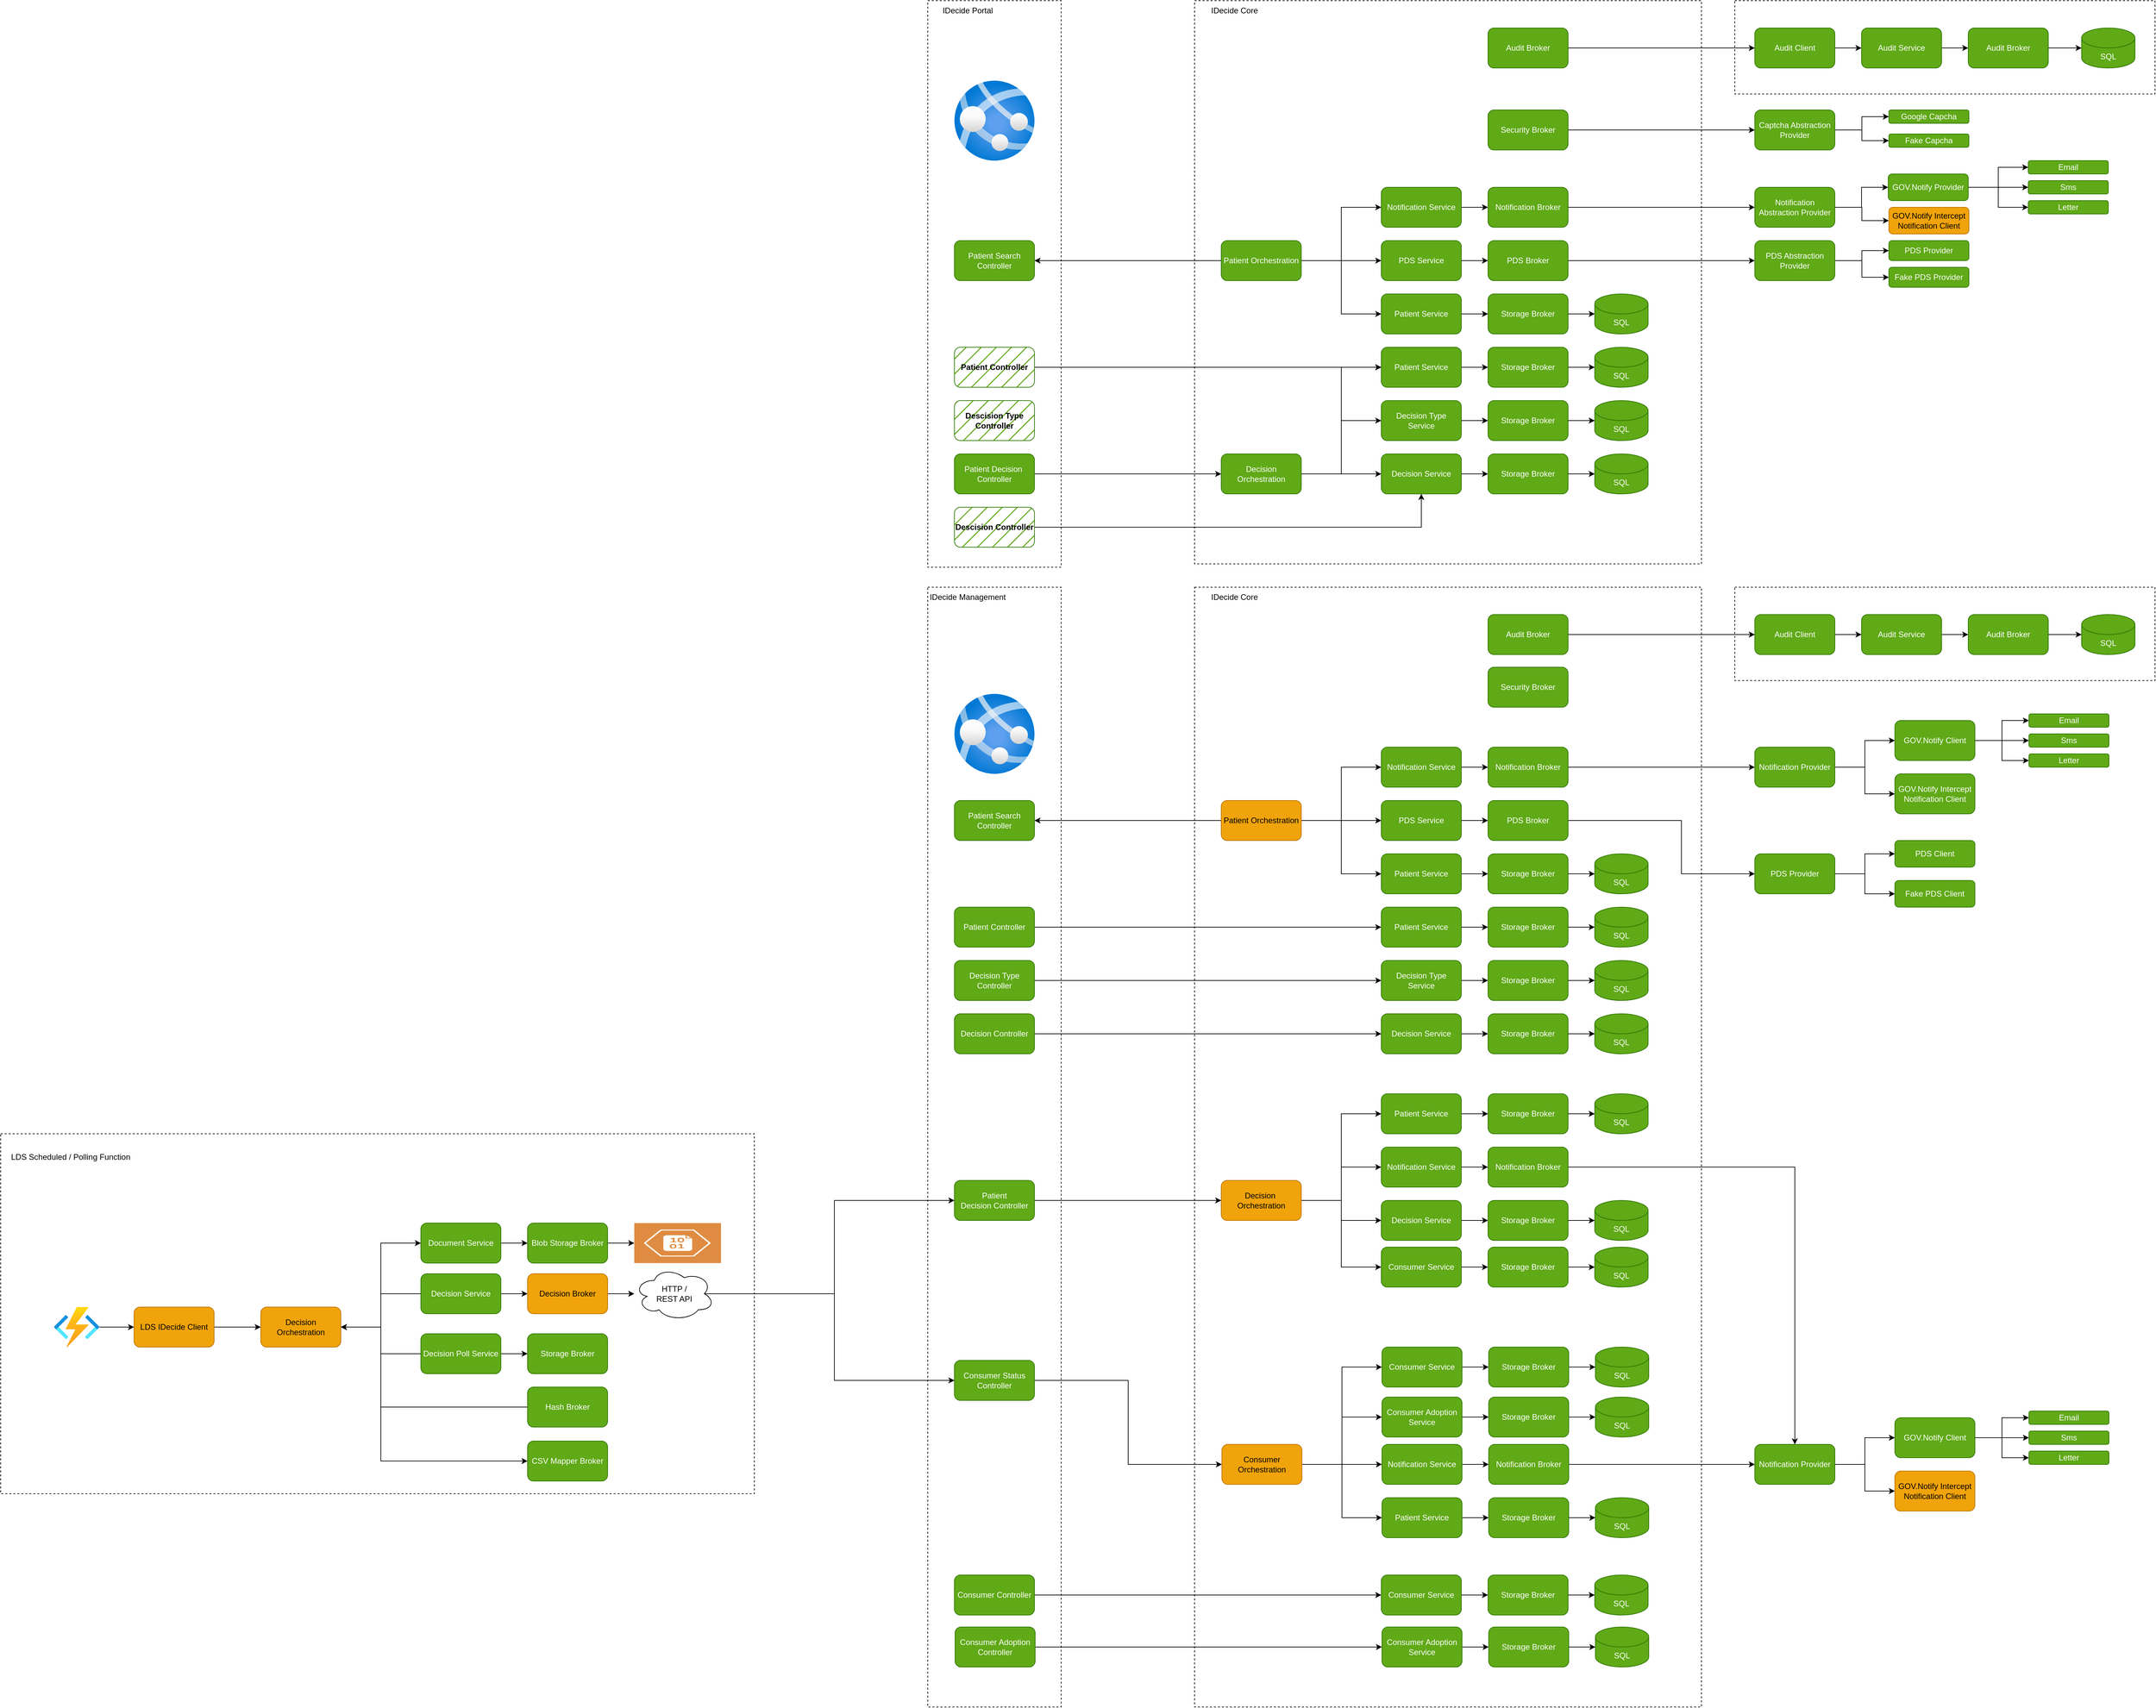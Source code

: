 <mxfile version="28.1.2">
  <diagram name="Page-1" id="e4XxlPvHes2r8L3d206p">
    <mxGraphModel dx="4288" dy="2246" grid="1" gridSize="10" guides="1" tooltips="1" connect="1" arrows="1" fold="1" page="1" pageScale="1" pageWidth="827" pageHeight="1169" math="0" shadow="0">
      <root>
        <mxCell id="0" />
        <mxCell id="1" parent="0" />
        <mxCell id="Ns5lOZo-pP10PFTe99BP-43" value="" style="rounded=0;whiteSpace=wrap;html=1;dashed=1;fillColor=none;" parent="1" vertex="1">
          <mxGeometry x="1010" y="-200" width="630" height="140" as="geometry" />
        </mxCell>
        <mxCell id="jyMMwUtncCNAg7kbom-L-220" value="" style="rounded=0;whiteSpace=wrap;html=1;dashed=1;fillColor=none;direction=east;" parent="1" vertex="1">
          <mxGeometry x="-1590" y="1500" width="1130" height="540" as="geometry" />
        </mxCell>
        <mxCell id="jyMMwUtncCNAg7kbom-L-100" value="" style="rounded=0;whiteSpace=wrap;html=1;dashed=1;fillColor=none;" parent="1" vertex="1">
          <mxGeometry x="-200" y="-200" width="200" height="850" as="geometry" />
        </mxCell>
        <mxCell id="jyMMwUtncCNAg7kbom-L-97" value="" style="rounded=0;whiteSpace=wrap;html=1;dashed=1;fillColor=none;" parent="1" vertex="1">
          <mxGeometry x="200" y="-200" width="760" height="845" as="geometry" />
        </mxCell>
        <mxCell id="jyMMwUtncCNAg7kbom-L-2" value="Patient Search Controller" style="rounded=1;whiteSpace=wrap;html=1;fillColor=#60a917;fontColor=#ffffff;strokeColor=#2D7600;" parent="1" vertex="1">
          <mxGeometry x="-160" y="160" width="120" height="60" as="geometry" />
        </mxCell>
        <mxCell id="jyMMwUtncCNAg7kbom-L-10" style="edgeStyle=orthogonalEdgeStyle;rounded=0;orthogonalLoop=1;jettySize=auto;html=1;exitX=1;exitY=0.5;exitDx=0;exitDy=0;entryX=0;entryY=0.5;entryDx=0;entryDy=0;" parent="1" source="jyMMwUtncCNAg7kbom-L-3" target="jyMMwUtncCNAg7kbom-L-4" edge="1">
          <mxGeometry relative="1" as="geometry" />
        </mxCell>
        <mxCell id="jyMMwUtncCNAg7kbom-L-3" value="PDS Service" style="rounded=1;whiteSpace=wrap;html=1;fillColor=#60a917;fontColor=#ffffff;strokeColor=#2D7600;" parent="1" vertex="1">
          <mxGeometry x="480" y="160" width="120" height="60" as="geometry" />
        </mxCell>
        <mxCell id="Ns5lOZo-pP10PFTe99BP-10" style="edgeStyle=orthogonalEdgeStyle;rounded=0;orthogonalLoop=1;jettySize=auto;html=1;exitX=1;exitY=0.5;exitDx=0;exitDy=0;entryX=0;entryY=0.5;entryDx=0;entryDy=0;" parent="1" source="jyMMwUtncCNAg7kbom-L-4" target="Ns5lOZo-pP10PFTe99BP-6" edge="1">
          <mxGeometry relative="1" as="geometry" />
        </mxCell>
        <mxCell id="jyMMwUtncCNAg7kbom-L-4" value="PDS Broker" style="rounded=1;whiteSpace=wrap;html=1;fillColor=#60a917;fontColor=#ffffff;strokeColor=#2D7600;" parent="1" vertex="1">
          <mxGeometry x="640" y="160" width="120" height="60" as="geometry" />
        </mxCell>
        <mxCell id="jyMMwUtncCNAg7kbom-L-5" value="PDS Provider" style="rounded=1;whiteSpace=wrap;html=1;fillColor=#60a917;fontColor=#ffffff;strokeColor=#2D7600;" parent="1" vertex="1">
          <mxGeometry x="1241" y="160" width="120" height="30" as="geometry" />
        </mxCell>
        <mxCell id="jyMMwUtncCNAg7kbom-L-42" style="edgeStyle=orthogonalEdgeStyle;rounded=0;orthogonalLoop=1;jettySize=auto;html=1;exitX=1;exitY=0.5;exitDx=0;exitDy=0;entryX=0;entryY=0.5;entryDx=0;entryDy=0;" parent="1" source="jyMMwUtncCNAg7kbom-L-43" target="jyMMwUtncCNAg7kbom-L-45" edge="1">
          <mxGeometry relative="1" as="geometry" />
        </mxCell>
        <mxCell id="jyMMwUtncCNAg7kbom-L-43" value="Notification Service" style="rounded=1;whiteSpace=wrap;html=1;fillColor=#60a917;fontColor=#ffffff;strokeColor=#2D7600;" parent="1" vertex="1">
          <mxGeometry x="480" y="80" width="120" height="60" as="geometry" />
        </mxCell>
        <mxCell id="Ns5lOZo-pP10PFTe99BP-2" style="edgeStyle=orthogonalEdgeStyle;rounded=0;orthogonalLoop=1;jettySize=auto;html=1;exitX=1;exitY=0.5;exitDx=0;exitDy=0;entryX=0;entryY=0.5;entryDx=0;entryDy=0;" parent="1" source="jyMMwUtncCNAg7kbom-L-45" target="Ns5lOZo-pP10PFTe99BP-1" edge="1">
          <mxGeometry relative="1" as="geometry" />
        </mxCell>
        <mxCell id="jyMMwUtncCNAg7kbom-L-45" value="Notification Broker" style="rounded=1;whiteSpace=wrap;html=1;fillColor=#60a917;fontColor=#ffffff;strokeColor=#2D7600;" parent="1" vertex="1">
          <mxGeometry x="640" y="80" width="120" height="60" as="geometry" />
        </mxCell>
        <mxCell id="jyMMwUtncCNAg7kbom-L-254" style="edgeStyle=orthogonalEdgeStyle;rounded=0;orthogonalLoop=1;jettySize=auto;html=1;exitX=1;exitY=0.5;exitDx=0;exitDy=0;entryX=0;entryY=0.5;entryDx=0;entryDy=0;" parent="1" source="jyMMwUtncCNAg7kbom-L-46" target="jyMMwUtncCNAg7kbom-L-251" edge="1">
          <mxGeometry relative="1" as="geometry" />
        </mxCell>
        <mxCell id="jyMMwUtncCNAg7kbom-L-255" style="edgeStyle=orthogonalEdgeStyle;rounded=0;orthogonalLoop=1;jettySize=auto;html=1;exitX=1;exitY=0.5;exitDx=0;exitDy=0;entryX=0;entryY=0.5;entryDx=0;entryDy=0;" parent="1" source="jyMMwUtncCNAg7kbom-L-46" target="jyMMwUtncCNAg7kbom-L-252" edge="1">
          <mxGeometry relative="1" as="geometry" />
        </mxCell>
        <mxCell id="jyMMwUtncCNAg7kbom-L-256" style="edgeStyle=orthogonalEdgeStyle;rounded=0;orthogonalLoop=1;jettySize=auto;html=1;exitX=1;exitY=0.5;exitDx=0;exitDy=0;entryX=0;entryY=0.5;entryDx=0;entryDy=0;" parent="1" source="jyMMwUtncCNAg7kbom-L-46" target="jyMMwUtncCNAg7kbom-L-253" edge="1">
          <mxGeometry relative="1" as="geometry" />
        </mxCell>
        <mxCell id="jyMMwUtncCNAg7kbom-L-46" value="GOV.Notify Provider" style="rounded=1;whiteSpace=wrap;html=1;fillColor=#60a917;strokeColor=#2D7600;fontColor=#ffffff;" parent="1" vertex="1">
          <mxGeometry x="1240" y="60" width="120" height="40" as="geometry" />
        </mxCell>
        <mxCell id="jyMMwUtncCNAg7kbom-L-53" style="edgeStyle=orthogonalEdgeStyle;rounded=0;orthogonalLoop=1;jettySize=auto;html=1;exitX=1;exitY=0.5;exitDx=0;exitDy=0;entryX=0;entryY=0.5;entryDx=0;entryDy=0;" parent="1" source="jyMMwUtncCNAg7kbom-L-47" target="jyMMwUtncCNAg7kbom-L-43" edge="1">
          <mxGeometry relative="1" as="geometry" />
        </mxCell>
        <mxCell id="jyMMwUtncCNAg7kbom-L-54" style="edgeStyle=orthogonalEdgeStyle;rounded=0;orthogonalLoop=1;jettySize=auto;html=1;exitX=1;exitY=0.5;exitDx=0;exitDy=0;entryX=0;entryY=0.5;entryDx=0;entryDy=0;" parent="1" source="jyMMwUtncCNAg7kbom-L-47" target="jyMMwUtncCNAg7kbom-L-3" edge="1">
          <mxGeometry relative="1" as="geometry" />
        </mxCell>
        <mxCell id="jyMMwUtncCNAg7kbom-L-55" style="edgeStyle=orthogonalEdgeStyle;rounded=0;orthogonalLoop=1;jettySize=auto;html=1;exitX=1;exitY=0.5;exitDx=0;exitDy=0;entryX=0;entryY=0.5;entryDx=0;entryDy=0;" parent="1" source="jyMMwUtncCNAg7kbom-L-47" target="jyMMwUtncCNAg7kbom-L-49" edge="1">
          <mxGeometry relative="1" as="geometry" />
        </mxCell>
        <mxCell id="jyMMwUtncCNAg7kbom-L-56" style="edgeStyle=orthogonalEdgeStyle;rounded=0;orthogonalLoop=1;jettySize=auto;html=1;exitX=0;exitY=0.5;exitDx=0;exitDy=0;entryX=1;entryY=0.5;entryDx=0;entryDy=0;" parent="1" source="jyMMwUtncCNAg7kbom-L-47" target="jyMMwUtncCNAg7kbom-L-2" edge="1">
          <mxGeometry relative="1" as="geometry">
            <mxPoint x="10" y="200" as="targetPoint" />
          </mxGeometry>
        </mxCell>
        <mxCell id="jyMMwUtncCNAg7kbom-L-47" value="Patient Orchestration" style="rounded=1;whiteSpace=wrap;html=1;fillColor=#60a917;fontColor=#ffffff;strokeColor=#2D7600;" parent="1" vertex="1">
          <mxGeometry x="240" y="160" width="120" height="60" as="geometry" />
        </mxCell>
        <mxCell id="jyMMwUtncCNAg7kbom-L-48" style="edgeStyle=orthogonalEdgeStyle;rounded=0;orthogonalLoop=1;jettySize=auto;html=1;exitX=1;exitY=0.5;exitDx=0;exitDy=0;entryX=0;entryY=0.5;entryDx=0;entryDy=0;" parent="1" source="jyMMwUtncCNAg7kbom-L-49" target="jyMMwUtncCNAg7kbom-L-50" edge="1">
          <mxGeometry relative="1" as="geometry" />
        </mxCell>
        <mxCell id="jyMMwUtncCNAg7kbom-L-49" value="Patient Service" style="rounded=1;whiteSpace=wrap;html=1;fillColor=#60a917;fontColor=#ffffff;strokeColor=#2D7600;" parent="1" vertex="1">
          <mxGeometry x="480" y="240" width="120" height="60" as="geometry" />
        </mxCell>
        <mxCell id="jyMMwUtncCNAg7kbom-L-50" value="Storage Broker" style="rounded=1;whiteSpace=wrap;html=1;fillColor=#60a917;fontColor=#ffffff;strokeColor=#2D7600;" parent="1" vertex="1">
          <mxGeometry x="640" y="240" width="120" height="60" as="geometry" />
        </mxCell>
        <mxCell id="jyMMwUtncCNAg7kbom-L-51" value="SQL" style="shape=cylinder3;whiteSpace=wrap;html=1;boundedLbl=1;backgroundOutline=1;size=15;fillColor=#60a917;fontColor=#ffffff;strokeColor=#2D7600;" parent="1" vertex="1">
          <mxGeometry x="800" y="240" width="80" height="60" as="geometry" />
        </mxCell>
        <mxCell id="jyMMwUtncCNAg7kbom-L-52" style="edgeStyle=orthogonalEdgeStyle;rounded=0;orthogonalLoop=1;jettySize=auto;html=1;exitX=1;exitY=0.5;exitDx=0;exitDy=0;entryX=0;entryY=0.5;entryDx=0;entryDy=0;entryPerimeter=0;" parent="1" source="jyMMwUtncCNAg7kbom-L-50" target="jyMMwUtncCNAg7kbom-L-51" edge="1">
          <mxGeometry relative="1" as="geometry" />
        </mxCell>
        <mxCell id="jyMMwUtncCNAg7kbom-L-64" style="edgeStyle=orthogonalEdgeStyle;rounded=0;orthogonalLoop=1;jettySize=auto;html=1;exitX=1;exitY=0.5;exitDx=0;exitDy=0;entryX=0;entryY=0.5;entryDx=0;entryDy=0;" parent="1" source="jyMMwUtncCNAg7kbom-L-65" target="jyMMwUtncCNAg7kbom-L-66" edge="1">
          <mxGeometry relative="1" as="geometry" />
        </mxCell>
        <mxCell id="jyMMwUtncCNAg7kbom-L-65" value="Patient Service" style="rounded=1;whiteSpace=wrap;html=1;fillColor=#60a917;fontColor=#ffffff;strokeColor=#2D7600;" parent="1" vertex="1">
          <mxGeometry x="480" y="320" width="120" height="60" as="geometry" />
        </mxCell>
        <mxCell id="jyMMwUtncCNAg7kbom-L-66" value="Storage Broker" style="rounded=1;whiteSpace=wrap;html=1;fillColor=#60a917;fontColor=#ffffff;strokeColor=#2D7600;" parent="1" vertex="1">
          <mxGeometry x="640" y="320" width="120" height="60" as="geometry" />
        </mxCell>
        <mxCell id="jyMMwUtncCNAg7kbom-L-67" value="SQL" style="shape=cylinder3;whiteSpace=wrap;html=1;boundedLbl=1;backgroundOutline=1;size=15;fillColor=#60a917;fontColor=#ffffff;strokeColor=#2D7600;" parent="1" vertex="1">
          <mxGeometry x="800" y="320" width="80" height="60" as="geometry" />
        </mxCell>
        <mxCell id="jyMMwUtncCNAg7kbom-L-68" style="edgeStyle=orthogonalEdgeStyle;rounded=0;orthogonalLoop=1;jettySize=auto;html=1;exitX=1;exitY=0.5;exitDx=0;exitDy=0;entryX=0;entryY=0.5;entryDx=0;entryDy=0;entryPerimeter=0;" parent="1" source="jyMMwUtncCNAg7kbom-L-66" target="jyMMwUtncCNAg7kbom-L-67" edge="1">
          <mxGeometry relative="1" as="geometry" />
        </mxCell>
        <mxCell id="jyMMwUtncCNAg7kbom-L-69" style="edgeStyle=orthogonalEdgeStyle;rounded=0;orthogonalLoop=1;jettySize=auto;html=1;exitX=1;exitY=0.5;exitDx=0;exitDy=0;entryX=0;entryY=0.5;entryDx=0;entryDy=0;" parent="1" source="jyMMwUtncCNAg7kbom-L-70" target="jyMMwUtncCNAg7kbom-L-71" edge="1">
          <mxGeometry relative="1" as="geometry" />
        </mxCell>
        <mxCell id="jyMMwUtncCNAg7kbom-L-70" value="Decision Type Service" style="rounded=1;whiteSpace=wrap;html=1;fillColor=#60a917;fontColor=#ffffff;strokeColor=#2D7600;" parent="1" vertex="1">
          <mxGeometry x="480" y="400" width="120" height="60" as="geometry" />
        </mxCell>
        <mxCell id="jyMMwUtncCNAg7kbom-L-71" value="Storage Broker" style="rounded=1;whiteSpace=wrap;html=1;fillColor=#60a917;fontColor=#ffffff;strokeColor=#2D7600;" parent="1" vertex="1">
          <mxGeometry x="640" y="400" width="120" height="60" as="geometry" />
        </mxCell>
        <mxCell id="jyMMwUtncCNAg7kbom-L-72" value="SQL" style="shape=cylinder3;whiteSpace=wrap;html=1;boundedLbl=1;backgroundOutline=1;size=15;fillColor=#60a917;fontColor=#ffffff;strokeColor=#2D7600;" parent="1" vertex="1">
          <mxGeometry x="800" y="400" width="80" height="60" as="geometry" />
        </mxCell>
        <mxCell id="jyMMwUtncCNAg7kbom-L-73" style="edgeStyle=orthogonalEdgeStyle;rounded=0;orthogonalLoop=1;jettySize=auto;html=1;exitX=1;exitY=0.5;exitDx=0;exitDy=0;entryX=0;entryY=0.5;entryDx=0;entryDy=0;entryPerimeter=0;" parent="1" source="jyMMwUtncCNAg7kbom-L-71" target="jyMMwUtncCNAg7kbom-L-72" edge="1">
          <mxGeometry relative="1" as="geometry" />
        </mxCell>
        <mxCell id="jyMMwUtncCNAg7kbom-L-74" style="edgeStyle=orthogonalEdgeStyle;rounded=0;orthogonalLoop=1;jettySize=auto;html=1;exitX=1;exitY=0.5;exitDx=0;exitDy=0;entryX=0;entryY=0.5;entryDx=0;entryDy=0;" parent="1" source="jyMMwUtncCNAg7kbom-L-75" target="jyMMwUtncCNAg7kbom-L-76" edge="1">
          <mxGeometry relative="1" as="geometry" />
        </mxCell>
        <mxCell id="jyMMwUtncCNAg7kbom-L-75" value="Decision Service" style="rounded=1;whiteSpace=wrap;html=1;fillColor=#60a917;fontColor=#ffffff;strokeColor=#2D7600;" parent="1" vertex="1">
          <mxGeometry x="480" y="480" width="120" height="60" as="geometry" />
        </mxCell>
        <mxCell id="jyMMwUtncCNAg7kbom-L-76" value="Storage Broker" style="rounded=1;whiteSpace=wrap;html=1;fillColor=#60a917;fontColor=#ffffff;strokeColor=#2D7600;" parent="1" vertex="1">
          <mxGeometry x="640" y="480" width="120" height="60" as="geometry" />
        </mxCell>
        <mxCell id="jyMMwUtncCNAg7kbom-L-77" value="SQL" style="shape=cylinder3;whiteSpace=wrap;html=1;boundedLbl=1;backgroundOutline=1;size=15;fillColor=#60a917;fontColor=#ffffff;strokeColor=#2D7600;" parent="1" vertex="1">
          <mxGeometry x="800" y="480" width="80" height="60" as="geometry" />
        </mxCell>
        <mxCell id="jyMMwUtncCNAg7kbom-L-78" style="edgeStyle=orthogonalEdgeStyle;rounded=0;orthogonalLoop=1;jettySize=auto;html=1;exitX=1;exitY=0.5;exitDx=0;exitDy=0;entryX=0;entryY=0.5;entryDx=0;entryDy=0;entryPerimeter=0;" parent="1" source="jyMMwUtncCNAg7kbom-L-76" target="jyMMwUtncCNAg7kbom-L-77" edge="1">
          <mxGeometry relative="1" as="geometry" />
        </mxCell>
        <mxCell id="jyMMwUtncCNAg7kbom-L-82" style="edgeStyle=orthogonalEdgeStyle;rounded=0;orthogonalLoop=1;jettySize=auto;html=1;exitX=1;exitY=0.5;exitDx=0;exitDy=0;" parent="1" source="jyMMwUtncCNAg7kbom-L-79" target="jyMMwUtncCNAg7kbom-L-65" edge="1">
          <mxGeometry relative="1" as="geometry" />
        </mxCell>
        <mxCell id="jyMMwUtncCNAg7kbom-L-79" value="Patient Controller" style="rounded=1;whiteSpace=wrap;html=1;fillStyle=hatch;fillColor=#60a917;fontColor=#000000;strokeColor=#2D7600;fontStyle=1" parent="1" vertex="1">
          <mxGeometry x="-160" y="320" width="120" height="60" as="geometry" />
        </mxCell>
        <mxCell id="jyMMwUtncCNAg7kbom-L-80" value="Descision Type Controller" style="rounded=1;whiteSpace=wrap;html=1;fillStyle=hatch;fillColor=#60a917;fontColor=#000000;strokeColor=#2D7600;fontStyle=1" parent="1" vertex="1">
          <mxGeometry x="-160" y="400" width="120" height="60" as="geometry" />
        </mxCell>
        <mxCell id="jyMMwUtncCNAg7kbom-L-187" style="edgeStyle=orthogonalEdgeStyle;rounded=0;orthogonalLoop=1;jettySize=auto;html=1;exitX=1;exitY=0.5;exitDx=0;exitDy=0;entryX=0;entryY=0.5;entryDx=0;entryDy=0;" parent="1" source="jyMMwUtncCNAg7kbom-L-81" target="jyMMwUtncCNAg7kbom-L-183" edge="1">
          <mxGeometry relative="1" as="geometry" />
        </mxCell>
        <mxCell id="jyMMwUtncCNAg7kbom-L-81" value="Patient Decision&amp;nbsp; Controller" style="rounded=1;whiteSpace=wrap;html=1;fillStyle=auto;fillColor=#60a917;fontColor=#ffffff;strokeColor=#2D7600;" parent="1" vertex="1">
          <mxGeometry x="-160" y="480" width="120" height="60" as="geometry" />
        </mxCell>
        <mxCell id="jyMMwUtncCNAg7kbom-L-99" value="IDecide Core" style="text;html=1;align=center;verticalAlign=middle;whiteSpace=wrap;rounded=0;" parent="1" vertex="1">
          <mxGeometry x="200" y="-200" width="120" height="30" as="geometry" />
        </mxCell>
        <mxCell id="jyMMwUtncCNAg7kbom-L-101" value="IDecide Portal" style="text;html=1;align=center;verticalAlign=middle;whiteSpace=wrap;rounded=0;" parent="1" vertex="1">
          <mxGeometry x="-200" y="-200" width="120" height="30" as="geometry" />
        </mxCell>
        <mxCell id="jyMMwUtncCNAg7kbom-L-102" value="" style="rounded=0;whiteSpace=wrap;html=1;dashed=1;fillColor=none;" parent="1" vertex="1">
          <mxGeometry x="-200" y="680" width="200" height="1680" as="geometry" />
        </mxCell>
        <mxCell id="jyMMwUtncCNAg7kbom-L-103" value="Patient Search Controller" style="rounded=1;whiteSpace=wrap;html=1;fillColor=#60a917;fontColor=#ffffff;strokeColor=#2D7600;" parent="1" vertex="1">
          <mxGeometry x="-160" y="1000" width="120" height="60" as="geometry" />
        </mxCell>
        <mxCell id="jyMMwUtncCNAg7kbom-L-179" style="edgeStyle=orthogonalEdgeStyle;rounded=0;orthogonalLoop=1;jettySize=auto;html=1;exitX=1;exitY=0.5;exitDx=0;exitDy=0;entryX=0;entryY=0.5;entryDx=0;entryDy=0;" parent="1" source="jyMMwUtncCNAg7kbom-L-104" target="jyMMwUtncCNAg7kbom-L-163" edge="1">
          <mxGeometry relative="1" as="geometry" />
        </mxCell>
        <mxCell id="jyMMwUtncCNAg7kbom-L-104" value="Patient Controller" style="rounded=1;whiteSpace=wrap;html=1;fillStyle=auto;fillColor=#60a917;fontColor=#ffffff;strokeColor=#2D7600;" parent="1" vertex="1">
          <mxGeometry x="-160" y="1160" width="120" height="60" as="geometry" />
        </mxCell>
        <mxCell id="jyMMwUtncCNAg7kbom-L-180" style="edgeStyle=orthogonalEdgeStyle;rounded=0;orthogonalLoop=1;jettySize=auto;html=1;exitX=1;exitY=0.5;exitDx=0;exitDy=0;entryX=0;entryY=0.5;entryDx=0;entryDy=0;" parent="1" source="jyMMwUtncCNAg7kbom-L-105" target="jyMMwUtncCNAg7kbom-L-168" edge="1">
          <mxGeometry relative="1" as="geometry" />
        </mxCell>
        <mxCell id="jyMMwUtncCNAg7kbom-L-105" value="Decision Type Controller" style="rounded=1;whiteSpace=wrap;html=1;fillStyle=auto;fillColor=#60a917;fontColor=#ffffff;strokeColor=#2D7600;" parent="1" vertex="1">
          <mxGeometry x="-160" y="1240" width="120" height="60" as="geometry" />
        </mxCell>
        <mxCell id="jyMMwUtncCNAg7kbom-L-181" style="edgeStyle=orthogonalEdgeStyle;rounded=0;orthogonalLoop=1;jettySize=auto;html=1;exitX=1;exitY=0.5;exitDx=0;exitDy=0;entryX=0;entryY=0.5;entryDx=0;entryDy=0;" parent="1" source="jyMMwUtncCNAg7kbom-L-106" target="jyMMwUtncCNAg7kbom-L-173" edge="1">
          <mxGeometry relative="1" as="geometry" />
        </mxCell>
        <mxCell id="jyMMwUtncCNAg7kbom-L-106" value="Decision&amp;nbsp;Controller" style="rounded=1;whiteSpace=wrap;html=1;fillStyle=auto;fillColor=#60a917;fontColor=#ffffff;strokeColor=#2D7600;" parent="1" vertex="1">
          <mxGeometry x="-160" y="1320" width="120" height="60" as="geometry" />
        </mxCell>
        <mxCell id="jyMMwUtncCNAg7kbom-L-107" value="IDecide Management" style="text;html=1;align=center;verticalAlign=middle;whiteSpace=wrap;rounded=0;" parent="1" vertex="1">
          <mxGeometry x="-200" y="680" width="120" height="30" as="geometry" />
        </mxCell>
        <mxCell id="jyMMwUtncCNAg7kbom-L-113" value="" style="rounded=0;whiteSpace=wrap;html=1;dashed=1;fillColor=none;" parent="1" vertex="1">
          <mxGeometry x="200" y="680" width="760" height="1680" as="geometry" />
        </mxCell>
        <mxCell id="jyMMwUtncCNAg7kbom-L-114" style="edgeStyle=orthogonalEdgeStyle;rounded=0;orthogonalLoop=1;jettySize=auto;html=1;exitX=1;exitY=0.5;exitDx=0;exitDy=0;entryX=0;entryY=0.5;entryDx=0;entryDy=0;" parent="1" source="jyMMwUtncCNAg7kbom-L-115" target="jyMMwUtncCNAg7kbom-L-117" edge="1">
          <mxGeometry relative="1" as="geometry" />
        </mxCell>
        <mxCell id="jyMMwUtncCNAg7kbom-L-115" value="PDS Service" style="rounded=1;whiteSpace=wrap;html=1;fillColor=#60a917;fontColor=#ffffff;strokeColor=#2D7600;" parent="1" vertex="1">
          <mxGeometry x="480" y="1000" width="120" height="60" as="geometry" />
        </mxCell>
        <mxCell id="jyMMwUtncCNAg7kbom-L-116" style="edgeStyle=orthogonalEdgeStyle;rounded=0;orthogonalLoop=1;jettySize=auto;html=1;exitX=1;exitY=0.5;exitDx=0;exitDy=0;entryX=0;entryY=0.5;entryDx=0;entryDy=0;" parent="1" source="jyMMwUtncCNAg7kbom-L-117" target="Ns5lOZo-pP10PFTe99BP-25" edge="1">
          <mxGeometry relative="1" as="geometry">
            <Array as="points">
              <mxPoint x="930" y="1030" />
              <mxPoint x="930" y="1110" />
            </Array>
            <mxPoint x="1040" y="1150" as="targetPoint" />
          </mxGeometry>
        </mxCell>
        <mxCell id="jyMMwUtncCNAg7kbom-L-117" value="PDS Broker" style="rounded=1;whiteSpace=wrap;html=1;fillColor=#60a917;fontColor=#ffffff;strokeColor=#2D7600;" parent="1" vertex="1">
          <mxGeometry x="640" y="1000" width="120" height="60" as="geometry" />
        </mxCell>
        <mxCell id="jyMMwUtncCNAg7kbom-L-119" style="edgeStyle=orthogonalEdgeStyle;rounded=0;orthogonalLoop=1;jettySize=auto;html=1;exitX=1;exitY=0.5;exitDx=0;exitDy=0;entryX=0;entryY=0.5;entryDx=0;entryDy=0;" parent="1" source="jyMMwUtncCNAg7kbom-L-120" target="jyMMwUtncCNAg7kbom-L-121" edge="1">
          <mxGeometry relative="1" as="geometry" />
        </mxCell>
        <mxCell id="jyMMwUtncCNAg7kbom-L-120" value="Patient Service" style="rounded=1;whiteSpace=wrap;html=1;fillColor=#60a917;fontColor=#ffffff;strokeColor=#2D7600;" parent="1" vertex="1">
          <mxGeometry x="480" y="1440" width="120" height="60" as="geometry" />
        </mxCell>
        <mxCell id="jyMMwUtncCNAg7kbom-L-121" value="Storage Broker" style="rounded=1;whiteSpace=wrap;html=1;fillColor=#60a917;fontColor=#ffffff;strokeColor=#2D7600;" parent="1" vertex="1">
          <mxGeometry x="640" y="1440" width="120" height="60" as="geometry" />
        </mxCell>
        <mxCell id="jyMMwUtncCNAg7kbom-L-122" value="SQL" style="shape=cylinder3;whiteSpace=wrap;html=1;boundedLbl=1;backgroundOutline=1;size=15;fillColor=#60a917;fontColor=#ffffff;strokeColor=#2D7600;" parent="1" vertex="1">
          <mxGeometry x="800" y="1440" width="80" height="60" as="geometry" />
        </mxCell>
        <mxCell id="jyMMwUtncCNAg7kbom-L-123" style="edgeStyle=orthogonalEdgeStyle;rounded=0;orthogonalLoop=1;jettySize=auto;html=1;exitX=1;exitY=0.5;exitDx=0;exitDy=0;entryX=0;entryY=0.5;entryDx=0;entryDy=0;entryPerimeter=0;" parent="1" source="jyMMwUtncCNAg7kbom-L-121" target="jyMMwUtncCNAg7kbom-L-122" edge="1">
          <mxGeometry relative="1" as="geometry" />
        </mxCell>
        <mxCell id="jyMMwUtncCNAg7kbom-L-124" style="edgeStyle=orthogonalEdgeStyle;rounded=0;orthogonalLoop=1;jettySize=auto;html=1;exitX=1;exitY=0.5;exitDx=0;exitDy=0;entryX=0;entryY=0.5;entryDx=0;entryDy=0;" parent="1" edge="1">
          <mxGeometry relative="1" as="geometry">
            <mxPoint x="850" y="1550" as="targetPoint" />
          </mxGeometry>
        </mxCell>
        <mxCell id="jyMMwUtncCNAg7kbom-L-128" style="edgeStyle=orthogonalEdgeStyle;rounded=0;orthogonalLoop=1;jettySize=auto;html=1;exitX=1;exitY=0.5;exitDx=0;exitDy=0;entryX=0;entryY=0.5;entryDx=0;entryDy=0;entryPerimeter=0;" parent="1" edge="1">
          <mxGeometry relative="1" as="geometry">
            <mxPoint x="1010" y="1550" as="targetPoint" />
          </mxGeometry>
        </mxCell>
        <mxCell id="jyMMwUtncCNAg7kbom-L-129" style="edgeStyle=orthogonalEdgeStyle;rounded=0;orthogonalLoop=1;jettySize=auto;html=1;exitX=1;exitY=0.5;exitDx=0;exitDy=0;entryX=0;entryY=0.5;entryDx=0;entryDy=0;" parent="1" source="jyMMwUtncCNAg7kbom-L-130" target="jyMMwUtncCNAg7kbom-L-131" edge="1">
          <mxGeometry relative="1" as="geometry" />
        </mxCell>
        <mxCell id="jyMMwUtncCNAg7kbom-L-130" value="Decision Service" style="rounded=1;whiteSpace=wrap;html=1;fillColor=#60a917;fontColor=#ffffff;strokeColor=#2D7600;" parent="1" vertex="1">
          <mxGeometry x="480" y="1600" width="120" height="60" as="geometry" />
        </mxCell>
        <mxCell id="jyMMwUtncCNAg7kbom-L-131" value="Storage Broker" style="rounded=1;whiteSpace=wrap;html=1;fillColor=#60a917;fontColor=#ffffff;strokeColor=#2D7600;" parent="1" vertex="1">
          <mxGeometry x="640" y="1600" width="120" height="60" as="geometry" />
        </mxCell>
        <mxCell id="jyMMwUtncCNAg7kbom-L-132" value="SQL" style="shape=cylinder3;whiteSpace=wrap;html=1;boundedLbl=1;backgroundOutline=1;size=15;fillColor=#60a917;fontColor=#ffffff;strokeColor=#2D7600;" parent="1" vertex="1">
          <mxGeometry x="800" y="1600" width="80" height="60" as="geometry" />
        </mxCell>
        <mxCell id="jyMMwUtncCNAg7kbom-L-133" style="edgeStyle=orthogonalEdgeStyle;rounded=0;orthogonalLoop=1;jettySize=auto;html=1;exitX=1;exitY=0.5;exitDx=0;exitDy=0;entryX=0;entryY=0.5;entryDx=0;entryDy=0;entryPerimeter=0;" parent="1" source="jyMMwUtncCNAg7kbom-L-131" target="jyMMwUtncCNAg7kbom-L-132" edge="1">
          <mxGeometry relative="1" as="geometry" />
        </mxCell>
        <mxCell id="jyMMwUtncCNAg7kbom-L-134" style="edgeStyle=orthogonalEdgeStyle;rounded=0;orthogonalLoop=1;jettySize=auto;html=1;exitX=1;exitY=0.5;exitDx=0;exitDy=0;entryX=0;entryY=0.5;entryDx=0;entryDy=0;" parent="1" source="jyMMwUtncCNAg7kbom-L-135" target="jyMMwUtncCNAg7kbom-L-137" edge="1">
          <mxGeometry relative="1" as="geometry" />
        </mxCell>
        <mxCell id="jyMMwUtncCNAg7kbom-L-135" value="Consumer Adoption Service" style="rounded=1;whiteSpace=wrap;html=1;fillColor=#60a917;fontColor=#ffffff;strokeColor=#2D7600;" parent="1" vertex="1">
          <mxGeometry x="481" y="1895" width="120" height="60" as="geometry" />
        </mxCell>
        <mxCell id="jyMMwUtncCNAg7kbom-L-136" style="edgeStyle=orthogonalEdgeStyle;rounded=0;orthogonalLoop=1;jettySize=auto;html=1;exitX=1;exitY=0.5;exitDx=0;exitDy=0;" parent="1" source="jyMMwUtncCNAg7kbom-L-137" target="jyMMwUtncCNAg7kbom-L-138" edge="1">
          <mxGeometry relative="1" as="geometry" />
        </mxCell>
        <mxCell id="jyMMwUtncCNAg7kbom-L-137" value="Storage Broker" style="rounded=1;whiteSpace=wrap;html=1;fillColor=#60a917;fontColor=#ffffff;strokeColor=#2D7600;" parent="1" vertex="1">
          <mxGeometry x="641" y="1895" width="120" height="60" as="geometry" />
        </mxCell>
        <mxCell id="jyMMwUtncCNAg7kbom-L-138" value="SQL" style="shape=cylinder3;whiteSpace=wrap;html=1;boundedLbl=1;backgroundOutline=1;size=15;fillColor=#60a917;fontColor=#ffffff;strokeColor=#2D7600;" parent="1" vertex="1">
          <mxGeometry x="801" y="1895" width="80" height="60" as="geometry" />
        </mxCell>
        <mxCell id="jyMMwUtncCNAg7kbom-L-139" style="edgeStyle=orthogonalEdgeStyle;rounded=0;orthogonalLoop=1;jettySize=auto;html=1;exitX=1;exitY=0.5;exitDx=0;exitDy=0;entryX=0;entryY=0.5;entryDx=0;entryDy=0;" parent="1" source="jyMMwUtncCNAg7kbom-L-140" target="jyMMwUtncCNAg7kbom-L-141" edge="1">
          <mxGeometry relative="1" as="geometry" />
        </mxCell>
        <mxCell id="jyMMwUtncCNAg7kbom-L-140" value="Consumer Service" style="rounded=1;whiteSpace=wrap;html=1;fillColor=#60a917;fontColor=#ffffff;strokeColor=#2D7600;" parent="1" vertex="1">
          <mxGeometry x="480" y="2162" width="120" height="60" as="geometry" />
        </mxCell>
        <mxCell id="jyMMwUtncCNAg7kbom-L-141" value="Storage Broker" style="rounded=1;whiteSpace=wrap;html=1;fillColor=#60a917;fontColor=#ffffff;strokeColor=#2D7600;" parent="1" vertex="1">
          <mxGeometry x="640" y="2162" width="120" height="60" as="geometry" />
        </mxCell>
        <mxCell id="jyMMwUtncCNAg7kbom-L-142" value="SQL" style="shape=cylinder3;whiteSpace=wrap;html=1;boundedLbl=1;backgroundOutline=1;size=15;fillColor=#60a917;fontColor=#ffffff;strokeColor=#2D7600;" parent="1" vertex="1">
          <mxGeometry x="800" y="2162" width="80" height="60" as="geometry" />
        </mxCell>
        <mxCell id="jyMMwUtncCNAg7kbom-L-143" style="edgeStyle=orthogonalEdgeStyle;rounded=0;orthogonalLoop=1;jettySize=auto;html=1;exitX=1;exitY=0.5;exitDx=0;exitDy=0;entryX=0;entryY=0.5;entryDx=0;entryDy=0;entryPerimeter=0;" parent="1" source="jyMMwUtncCNAg7kbom-L-141" target="jyMMwUtncCNAg7kbom-L-142" edge="1">
          <mxGeometry relative="1" as="geometry" />
        </mxCell>
        <mxCell id="jyMMwUtncCNAg7kbom-L-144" style="edgeStyle=orthogonalEdgeStyle;rounded=0;orthogonalLoop=1;jettySize=auto;html=1;exitX=1;exitY=0.5;exitDx=0;exitDy=0;entryX=0;entryY=0.5;entryDx=0;entryDy=0;" parent="1" source="jyMMwUtncCNAg7kbom-L-145" target="jyMMwUtncCNAg7kbom-L-147" edge="1">
          <mxGeometry relative="1" as="geometry" />
        </mxCell>
        <mxCell id="jyMMwUtncCNAg7kbom-L-145" value="Notification Service" style="rounded=1;whiteSpace=wrap;html=1;fillColor=#60a917;fontColor=#ffffff;strokeColor=#2D7600;" parent="1" vertex="1">
          <mxGeometry x="480" y="920" width="120" height="60" as="geometry" />
        </mxCell>
        <mxCell id="jyMMwUtncCNAg7kbom-L-146" style="edgeStyle=orthogonalEdgeStyle;rounded=0;orthogonalLoop=1;jettySize=auto;html=1;exitX=1;exitY=0.5;exitDx=0;exitDy=0;entryX=0;entryY=0.5;entryDx=0;entryDy=0;" parent="1" source="jyMMwUtncCNAg7kbom-L-147" target="Ns5lOZo-pP10PFTe99BP-21" edge="1">
          <mxGeometry relative="1" as="geometry">
            <mxPoint x="1040" y="950" as="targetPoint" />
          </mxGeometry>
        </mxCell>
        <mxCell id="jyMMwUtncCNAg7kbom-L-147" value="Notification Broker" style="rounded=1;whiteSpace=wrap;html=1;fillColor=#60a917;fontColor=#ffffff;strokeColor=#2D7600;" parent="1" vertex="1">
          <mxGeometry x="640" y="920" width="120" height="60" as="geometry" />
        </mxCell>
        <mxCell id="jyMMwUtncCNAg7kbom-L-248" style="edgeStyle=orthogonalEdgeStyle;rounded=0;orthogonalLoop=1;jettySize=auto;html=1;exitX=1;exitY=0.5;exitDx=0;exitDy=0;entryX=0;entryY=0.5;entryDx=0;entryDy=0;" parent="1" edge="1">
          <mxGeometry relative="1" as="geometry">
            <mxPoint x="1160" y="870" as="sourcePoint" />
          </mxGeometry>
        </mxCell>
        <mxCell id="jyMMwUtncCNAg7kbom-L-149" style="edgeStyle=orthogonalEdgeStyle;rounded=0;orthogonalLoop=1;jettySize=auto;html=1;exitX=1;exitY=0.5;exitDx=0;exitDy=0;entryX=0;entryY=0.5;entryDx=0;entryDy=0;" parent="1" source="jyMMwUtncCNAg7kbom-L-152" target="jyMMwUtncCNAg7kbom-L-145" edge="1">
          <mxGeometry relative="1" as="geometry" />
        </mxCell>
        <mxCell id="jyMMwUtncCNAg7kbom-L-150" style="edgeStyle=orthogonalEdgeStyle;rounded=0;orthogonalLoop=1;jettySize=auto;html=1;exitX=1;exitY=0.5;exitDx=0;exitDy=0;entryX=0;entryY=0.5;entryDx=0;entryDy=0;" parent="1" source="jyMMwUtncCNAg7kbom-L-152" target="jyMMwUtncCNAg7kbom-L-115" edge="1">
          <mxGeometry relative="1" as="geometry" />
        </mxCell>
        <mxCell id="jyMMwUtncCNAg7kbom-L-151" style="edgeStyle=orthogonalEdgeStyle;rounded=0;orthogonalLoop=1;jettySize=auto;html=1;exitX=1;exitY=0.5;exitDx=0;exitDy=0;entryX=0;entryY=0.5;entryDx=0;entryDy=0;" parent="1" source="jyMMwUtncCNAg7kbom-L-152" target="jyMMwUtncCNAg7kbom-L-154" edge="1">
          <mxGeometry relative="1" as="geometry" />
        </mxCell>
        <mxCell id="jyMMwUtncCNAg7kbom-L-178" style="edgeStyle=orthogonalEdgeStyle;rounded=0;orthogonalLoop=1;jettySize=auto;html=1;exitX=0;exitY=0.5;exitDx=0;exitDy=0;" parent="1" source="jyMMwUtncCNAg7kbom-L-152" target="jyMMwUtncCNAg7kbom-L-103" edge="1">
          <mxGeometry relative="1" as="geometry" />
        </mxCell>
        <mxCell id="jyMMwUtncCNAg7kbom-L-152" value="Patient Orchestration" style="rounded=1;whiteSpace=wrap;html=1;fillColor=#f0a30a;fontColor=#000000;strokeColor=#BD7000;" parent="1" vertex="1">
          <mxGeometry x="240" y="1000" width="120" height="60" as="geometry" />
        </mxCell>
        <mxCell id="jyMMwUtncCNAg7kbom-L-153" style="edgeStyle=orthogonalEdgeStyle;rounded=0;orthogonalLoop=1;jettySize=auto;html=1;exitX=1;exitY=0.5;exitDx=0;exitDy=0;entryX=0;entryY=0.5;entryDx=0;entryDy=0;" parent="1" source="jyMMwUtncCNAg7kbom-L-154" target="jyMMwUtncCNAg7kbom-L-155" edge="1">
          <mxGeometry relative="1" as="geometry" />
        </mxCell>
        <mxCell id="jyMMwUtncCNAg7kbom-L-154" value="Patient Service" style="rounded=1;whiteSpace=wrap;html=1;fillColor=#60a917;fontColor=#ffffff;strokeColor=#2D7600;" parent="1" vertex="1">
          <mxGeometry x="480" y="1080" width="120" height="60" as="geometry" />
        </mxCell>
        <mxCell id="jyMMwUtncCNAg7kbom-L-155" value="Storage Broker" style="rounded=1;whiteSpace=wrap;html=1;fillColor=#60a917;fontColor=#ffffff;strokeColor=#2D7600;" parent="1" vertex="1">
          <mxGeometry x="640" y="1080" width="120" height="60" as="geometry" />
        </mxCell>
        <mxCell id="jyMMwUtncCNAg7kbom-L-156" value="SQL" style="shape=cylinder3;whiteSpace=wrap;html=1;boundedLbl=1;backgroundOutline=1;size=15;fillColor=#60a917;fontColor=#ffffff;strokeColor=#2D7600;" parent="1" vertex="1">
          <mxGeometry x="800" y="1080" width="80" height="60" as="geometry" />
        </mxCell>
        <mxCell id="jyMMwUtncCNAg7kbom-L-157" style="edgeStyle=orthogonalEdgeStyle;rounded=0;orthogonalLoop=1;jettySize=auto;html=1;exitX=1;exitY=0.5;exitDx=0;exitDy=0;entryX=0;entryY=0.5;entryDx=0;entryDy=0;entryPerimeter=0;" parent="1" source="jyMMwUtncCNAg7kbom-L-155" target="jyMMwUtncCNAg7kbom-L-156" edge="1">
          <mxGeometry relative="1" as="geometry" />
        </mxCell>
        <mxCell id="jyMMwUtncCNAg7kbom-L-158" style="edgeStyle=orthogonalEdgeStyle;rounded=0;orthogonalLoop=1;jettySize=auto;html=1;exitX=1;exitY=0.5;exitDx=0;exitDy=0;entryX=0;entryY=0.5;entryDx=0;entryDy=0;" parent="1" source="jyMMwUtncCNAg7kbom-L-161" target="jyMMwUtncCNAg7kbom-L-120" edge="1">
          <mxGeometry relative="1" as="geometry" />
        </mxCell>
        <mxCell id="jyMMwUtncCNAg7kbom-L-159" style="edgeStyle=orthogonalEdgeStyle;rounded=0;orthogonalLoop=1;jettySize=auto;html=1;exitX=1;exitY=0.5;exitDx=0;exitDy=0;entryX=0;entryY=0.5;entryDx=0;entryDy=0;" parent="1" source="jyMMwUtncCNAg7kbom-L-161" target="A21wKkEGNvH93jWNMIgT-7" edge="1">
          <mxGeometry relative="1" as="geometry">
            <mxPoint x="690" y="1550" as="targetPoint" />
          </mxGeometry>
        </mxCell>
        <mxCell id="jyMMwUtncCNAg7kbom-L-160" style="edgeStyle=orthogonalEdgeStyle;rounded=0;orthogonalLoop=1;jettySize=auto;html=1;exitX=1;exitY=0.5;exitDx=0;exitDy=0;entryX=0;entryY=0.5;entryDx=0;entryDy=0;" parent="1" source="jyMMwUtncCNAg7kbom-L-161" target="jyMMwUtncCNAg7kbom-L-130" edge="1">
          <mxGeometry relative="1" as="geometry" />
        </mxCell>
        <mxCell id="A21wKkEGNvH93jWNMIgT-26" style="edgeStyle=orthogonalEdgeStyle;rounded=0;orthogonalLoop=1;jettySize=auto;html=1;exitX=1;exitY=0.5;exitDx=0;exitDy=0;entryX=0;entryY=0.5;entryDx=0;entryDy=0;" parent="1" source="jyMMwUtncCNAg7kbom-L-161" target="A21wKkEGNvH93jWNMIgT-22" edge="1">
          <mxGeometry relative="1" as="geometry" />
        </mxCell>
        <mxCell id="jyMMwUtncCNAg7kbom-L-161" value="Decision&amp;nbsp;&lt;br&gt;Orchestration" style="rounded=1;whiteSpace=wrap;html=1;fillColor=#f0a30a;fontColor=#000000;strokeColor=#BD7000;" parent="1" vertex="1">
          <mxGeometry x="240" y="1570" width="120" height="60" as="geometry" />
        </mxCell>
        <mxCell id="jyMMwUtncCNAg7kbom-L-162" style="edgeStyle=orthogonalEdgeStyle;rounded=0;orthogonalLoop=1;jettySize=auto;html=1;exitX=1;exitY=0.5;exitDx=0;exitDy=0;entryX=0;entryY=0.5;entryDx=0;entryDy=0;" parent="1" source="jyMMwUtncCNAg7kbom-L-163" target="jyMMwUtncCNAg7kbom-L-164" edge="1">
          <mxGeometry relative="1" as="geometry" />
        </mxCell>
        <mxCell id="jyMMwUtncCNAg7kbom-L-163" value="Patient Service" style="rounded=1;whiteSpace=wrap;html=1;fillColor=#60a917;fontColor=#ffffff;strokeColor=#2D7600;" parent="1" vertex="1">
          <mxGeometry x="480" y="1160" width="120" height="60" as="geometry" />
        </mxCell>
        <mxCell id="jyMMwUtncCNAg7kbom-L-164" value="Storage Broker" style="rounded=1;whiteSpace=wrap;html=1;fillColor=#60a917;fontColor=#ffffff;strokeColor=#2D7600;" parent="1" vertex="1">
          <mxGeometry x="640" y="1160" width="120" height="60" as="geometry" />
        </mxCell>
        <mxCell id="jyMMwUtncCNAg7kbom-L-165" value="SQL" style="shape=cylinder3;whiteSpace=wrap;html=1;boundedLbl=1;backgroundOutline=1;size=15;fillColor=#60a917;fontColor=#ffffff;strokeColor=#2D7600;" parent="1" vertex="1">
          <mxGeometry x="800" y="1160" width="80" height="60" as="geometry" />
        </mxCell>
        <mxCell id="jyMMwUtncCNAg7kbom-L-166" style="edgeStyle=orthogonalEdgeStyle;rounded=0;orthogonalLoop=1;jettySize=auto;html=1;exitX=1;exitY=0.5;exitDx=0;exitDy=0;entryX=0;entryY=0.5;entryDx=0;entryDy=0;entryPerimeter=0;" parent="1" source="jyMMwUtncCNAg7kbom-L-164" target="jyMMwUtncCNAg7kbom-L-165" edge="1">
          <mxGeometry relative="1" as="geometry" />
        </mxCell>
        <mxCell id="jyMMwUtncCNAg7kbom-L-167" style="edgeStyle=orthogonalEdgeStyle;rounded=0;orthogonalLoop=1;jettySize=auto;html=1;exitX=1;exitY=0.5;exitDx=0;exitDy=0;entryX=0;entryY=0.5;entryDx=0;entryDy=0;" parent="1" source="jyMMwUtncCNAg7kbom-L-168" target="jyMMwUtncCNAg7kbom-L-169" edge="1">
          <mxGeometry relative="1" as="geometry" />
        </mxCell>
        <mxCell id="jyMMwUtncCNAg7kbom-L-168" value="Decision&amp;nbsp;Type Service" style="rounded=1;whiteSpace=wrap;html=1;fillColor=#60a917;fontColor=#ffffff;strokeColor=#2D7600;" parent="1" vertex="1">
          <mxGeometry x="480" y="1240" width="120" height="60" as="geometry" />
        </mxCell>
        <mxCell id="jyMMwUtncCNAg7kbom-L-169" value="Storage Broker" style="rounded=1;whiteSpace=wrap;html=1;fillColor=#60a917;fontColor=#ffffff;strokeColor=#2D7600;" parent="1" vertex="1">
          <mxGeometry x="640" y="1240" width="120" height="60" as="geometry" />
        </mxCell>
        <mxCell id="jyMMwUtncCNAg7kbom-L-170" value="SQL" style="shape=cylinder3;whiteSpace=wrap;html=1;boundedLbl=1;backgroundOutline=1;size=15;fillColor=#60a917;fontColor=#ffffff;strokeColor=#2D7600;" parent="1" vertex="1">
          <mxGeometry x="800" y="1240" width="80" height="60" as="geometry" />
        </mxCell>
        <mxCell id="jyMMwUtncCNAg7kbom-L-171" style="edgeStyle=orthogonalEdgeStyle;rounded=0;orthogonalLoop=1;jettySize=auto;html=1;exitX=1;exitY=0.5;exitDx=0;exitDy=0;entryX=0;entryY=0.5;entryDx=0;entryDy=0;entryPerimeter=0;" parent="1" source="jyMMwUtncCNAg7kbom-L-169" target="jyMMwUtncCNAg7kbom-L-170" edge="1">
          <mxGeometry relative="1" as="geometry" />
        </mxCell>
        <mxCell id="jyMMwUtncCNAg7kbom-L-172" style="edgeStyle=orthogonalEdgeStyle;rounded=0;orthogonalLoop=1;jettySize=auto;html=1;exitX=1;exitY=0.5;exitDx=0;exitDy=0;entryX=0;entryY=0.5;entryDx=0;entryDy=0;" parent="1" source="jyMMwUtncCNAg7kbom-L-173" target="jyMMwUtncCNAg7kbom-L-174" edge="1">
          <mxGeometry relative="1" as="geometry" />
        </mxCell>
        <mxCell id="jyMMwUtncCNAg7kbom-L-173" value="Decision Service" style="rounded=1;whiteSpace=wrap;html=1;fillColor=#60a917;fontColor=#ffffff;strokeColor=#2D7600;" parent="1" vertex="1">
          <mxGeometry x="480" y="1320" width="120" height="60" as="geometry" />
        </mxCell>
        <mxCell id="jyMMwUtncCNAg7kbom-L-174" value="Storage Broker" style="rounded=1;whiteSpace=wrap;html=1;fillColor=#60a917;fontColor=#ffffff;strokeColor=#2D7600;" parent="1" vertex="1">
          <mxGeometry x="640" y="1320" width="120" height="60" as="geometry" />
        </mxCell>
        <mxCell id="jyMMwUtncCNAg7kbom-L-175" value="SQL" style="shape=cylinder3;whiteSpace=wrap;html=1;boundedLbl=1;backgroundOutline=1;size=15;fillColor=#60a917;fontColor=#ffffff;strokeColor=#2D7600;" parent="1" vertex="1">
          <mxGeometry x="800" y="1320" width="80" height="60" as="geometry" />
        </mxCell>
        <mxCell id="jyMMwUtncCNAg7kbom-L-176" style="edgeStyle=orthogonalEdgeStyle;rounded=0;orthogonalLoop=1;jettySize=auto;html=1;exitX=1;exitY=0.5;exitDx=0;exitDy=0;entryX=0;entryY=0.5;entryDx=0;entryDy=0;entryPerimeter=0;" parent="1" source="jyMMwUtncCNAg7kbom-L-174" target="jyMMwUtncCNAg7kbom-L-175" edge="1">
          <mxGeometry relative="1" as="geometry" />
        </mxCell>
        <mxCell id="jyMMwUtncCNAg7kbom-L-177" value="IDecide Core" style="text;html=1;align=center;verticalAlign=middle;whiteSpace=wrap;rounded=0;" parent="1" vertex="1">
          <mxGeometry x="200" y="680" width="120" height="30" as="geometry" />
        </mxCell>
        <mxCell id="jyMMwUtncCNAg7kbom-L-190" style="edgeStyle=orthogonalEdgeStyle;rounded=0;orthogonalLoop=1;jettySize=auto;html=1;exitX=1;exitY=0.5;exitDx=0;exitDy=0;entryX=0;entryY=0.5;entryDx=0;entryDy=0;" parent="1" source="jyMMwUtncCNAg7kbom-L-182" target="jyMMwUtncCNAg7kbom-L-161" edge="1">
          <mxGeometry relative="1" as="geometry" />
        </mxCell>
        <mxCell id="jyMMwUtncCNAg7kbom-L-182" value="Patient Decision&amp;nbsp;Controller" style="rounded=1;whiteSpace=wrap;html=1;fillColor=#60a917;fontColor=#ffffff;strokeColor=#2D7600;" parent="1" vertex="1">
          <mxGeometry x="-160" y="1570" width="120" height="60" as="geometry" />
        </mxCell>
        <mxCell id="jyMMwUtncCNAg7kbom-L-184" style="edgeStyle=orthogonalEdgeStyle;rounded=0;orthogonalLoop=1;jettySize=auto;html=1;exitX=1;exitY=0.5;exitDx=0;exitDy=0;entryX=0;entryY=0.5;entryDx=0;entryDy=0;" parent="1" source="jyMMwUtncCNAg7kbom-L-183" target="jyMMwUtncCNAg7kbom-L-65" edge="1">
          <mxGeometry relative="1" as="geometry" />
        </mxCell>
        <mxCell id="jyMMwUtncCNAg7kbom-L-185" style="edgeStyle=orthogonalEdgeStyle;rounded=0;orthogonalLoop=1;jettySize=auto;html=1;exitX=1;exitY=0.5;exitDx=0;exitDy=0;entryX=0;entryY=0.5;entryDx=0;entryDy=0;" parent="1" source="jyMMwUtncCNAg7kbom-L-183" target="jyMMwUtncCNAg7kbom-L-70" edge="1">
          <mxGeometry relative="1" as="geometry" />
        </mxCell>
        <mxCell id="jyMMwUtncCNAg7kbom-L-186" style="edgeStyle=orthogonalEdgeStyle;rounded=0;orthogonalLoop=1;jettySize=auto;html=1;exitX=1;exitY=0.5;exitDx=0;exitDy=0;entryX=0;entryY=0.5;entryDx=0;entryDy=0;" parent="1" source="jyMMwUtncCNAg7kbom-L-183" target="jyMMwUtncCNAg7kbom-L-75" edge="1">
          <mxGeometry relative="1" as="geometry" />
        </mxCell>
        <mxCell id="jyMMwUtncCNAg7kbom-L-183" value="Decision Orchestration" style="rounded=1;whiteSpace=wrap;html=1;fillColor=#60a917;fontColor=#ffffff;strokeColor=#2D7600;" parent="1" vertex="1">
          <mxGeometry x="240" y="480" width="120" height="60" as="geometry" />
        </mxCell>
        <mxCell id="jyMMwUtncCNAg7kbom-L-189" style="edgeStyle=orthogonalEdgeStyle;rounded=0;orthogonalLoop=1;jettySize=auto;html=1;exitX=1;exitY=0.5;exitDx=0;exitDy=0;entryX=0.5;entryY=1;entryDx=0;entryDy=0;" parent="1" source="jyMMwUtncCNAg7kbom-L-188" target="jyMMwUtncCNAg7kbom-L-75" edge="1">
          <mxGeometry relative="1" as="geometry" />
        </mxCell>
        <mxCell id="jyMMwUtncCNAg7kbom-L-188" value="Descision Controller" style="rounded=1;whiteSpace=wrap;html=1;fillStyle=hatch;fillColor=#60a917;fontColor=#000000;strokeColor=#2D7600;fontStyle=1" parent="1" vertex="1">
          <mxGeometry x="-160" y="560" width="120" height="60" as="geometry" />
        </mxCell>
        <mxCell id="jyMMwUtncCNAg7kbom-L-241" style="edgeStyle=orthogonalEdgeStyle;rounded=0;orthogonalLoop=1;jettySize=auto;html=1;exitX=1;exitY=0.5;exitDx=0;exitDy=0;entryX=0;entryY=0.5;entryDx=0;entryDy=0;" parent="1" source="jyMMwUtncCNAg7kbom-L-191" target="jyMMwUtncCNAg7kbom-L-229" edge="1">
          <mxGeometry relative="1" as="geometry" />
        </mxCell>
        <mxCell id="jyMMwUtncCNAg7kbom-L-191" value="Consumer Status Controller" style="rounded=1;whiteSpace=wrap;html=1;fillColor=#60a917;fontColor=#ffffff;strokeColor=#2D7600;" parent="1" vertex="1">
          <mxGeometry x="-160" y="1840" width="120" height="60" as="geometry" />
        </mxCell>
        <mxCell id="jyMMwUtncCNAg7kbom-L-194" style="edgeStyle=orthogonalEdgeStyle;rounded=0;orthogonalLoop=1;jettySize=auto;html=1;exitX=1;exitY=0.5;exitDx=0;exitDy=0;entryX=0;entryY=0.5;entryDx=0;entryDy=0;" parent="1" source="jyMMwUtncCNAg7kbom-L-192" target="jyMMwUtncCNAg7kbom-L-140" edge="1">
          <mxGeometry relative="1" as="geometry" />
        </mxCell>
        <mxCell id="jyMMwUtncCNAg7kbom-L-192" value="Consumer Controller" style="rounded=1;whiteSpace=wrap;html=1;fillColor=#60a917;fontColor=#ffffff;strokeColor=#2D7600;" parent="1" vertex="1">
          <mxGeometry x="-160" y="2162" width="120" height="60" as="geometry" />
        </mxCell>
        <mxCell id="jyMMwUtncCNAg7kbom-L-201" style="edgeStyle=orthogonalEdgeStyle;rounded=0;orthogonalLoop=1;jettySize=auto;html=1;exitX=1;exitY=0.5;exitDx=0;exitDy=0;entryX=0;entryY=0.5;entryDx=0;entryDy=0;" parent="1" source="jyMMwUtncCNAg7kbom-L-196" target="jyMMwUtncCNAg7kbom-L-200" edge="1">
          <mxGeometry relative="1" as="geometry" />
        </mxCell>
        <mxCell id="jyMMwUtncCNAg7kbom-L-196" value="Audit Broker" style="rounded=1;whiteSpace=wrap;html=1;fillColor=#60a917;fontColor=#ffffff;strokeColor=#2D7600;" parent="1" vertex="1">
          <mxGeometry x="640" y="-159" width="120" height="60" as="geometry" />
        </mxCell>
        <mxCell id="A21wKkEGNvH93jWNMIgT-30" style="edgeStyle=orthogonalEdgeStyle;rounded=0;orthogonalLoop=1;jettySize=auto;html=1;exitX=1;exitY=0.5;exitDx=0;exitDy=0;entryX=0;entryY=0.5;entryDx=0;entryDy=0;" parent="1" source="jyMMwUtncCNAg7kbom-L-200" target="Ns5lOZo-pP10PFTe99BP-40" edge="1">
          <mxGeometry relative="1" as="geometry" />
        </mxCell>
        <mxCell id="jyMMwUtncCNAg7kbom-L-200" value="Audit Client" style="rounded=1;whiteSpace=wrap;html=1;fillColor=#60a917;fontColor=#ffffff;strokeColor=#2D7600;" parent="1" vertex="1">
          <mxGeometry x="1040" y="-159" width="120" height="60" as="geometry" />
        </mxCell>
        <mxCell id="cGmd3rcEMs4aWned14Or-4" value="" style="edgeStyle=orthogonalEdgeStyle;rounded=0;orthogonalLoop=1;jettySize=auto;html=1;" parent="1" source="jyMMwUtncCNAg7kbom-L-204" target="jyMMwUtncCNAg7kbom-L-207" edge="1">
          <mxGeometry relative="1" as="geometry" />
        </mxCell>
        <mxCell id="jyMMwUtncCNAg7kbom-L-204" value="" style="image;aspect=fixed;html=1;points=[];align=center;fontSize=12;image=img/lib/azure2/compute/Function_Apps.svg;direction=east;" parent="1" vertex="1">
          <mxGeometry x="-1510" y="1760" width="68" height="60" as="geometry" />
        </mxCell>
        <mxCell id="IFPMEwVaAI4DyDCEMEGc-10" style="edgeStyle=orthogonalEdgeStyle;rounded=0;orthogonalLoop=1;jettySize=auto;html=1;exitX=1;exitY=0.5;exitDx=0;exitDy=0;entryX=0;entryY=0.5;entryDx=0;entryDy=0;" parent="1" source="jyMMwUtncCNAg7kbom-L-207" target="IFPMEwVaAI4DyDCEMEGc-4" edge="1">
          <mxGeometry relative="1" as="geometry">
            <mxPoint x="-1230" y="1790" as="targetPoint" />
          </mxGeometry>
        </mxCell>
        <mxCell id="jyMMwUtncCNAg7kbom-L-207" value="LDS IDecide Client" style="rounded=1;whiteSpace=wrap;html=1;direction=east;fillColor=#f0a30a;fontColor=#000000;strokeColor=#BD7000;" parent="1" vertex="1">
          <mxGeometry x="-1390" y="1760" width="120" height="60" as="geometry" />
        </mxCell>
        <mxCell id="cGmd3rcEMs4aWned14Or-6" style="edgeStyle=orthogonalEdgeStyle;rounded=0;orthogonalLoop=1;jettySize=auto;html=1;exitX=1;exitY=0.5;exitDx=0;exitDy=0;entryX=0;entryY=0.5;entryDx=0;entryDy=0;" parent="1" source="IFPMEwVaAI4DyDCEMEGc-4" target="jyMMwUtncCNAg7kbom-L-210" edge="1">
          <mxGeometry relative="1" as="geometry">
            <mxPoint x="-1000" y="1630" as="sourcePoint" />
            <Array as="points">
              <mxPoint x="-1020" y="1790" />
              <mxPoint x="-1020" y="1991" />
            </Array>
          </mxGeometry>
        </mxCell>
        <mxCell id="cGmd3rcEMs4aWned14Or-7" style="edgeStyle=orthogonalEdgeStyle;rounded=0;orthogonalLoop=1;jettySize=auto;html=1;exitX=1;exitY=0.5;exitDx=0;exitDy=0;entryX=0;entryY=0.5;entryDx=0;entryDy=0;" parent="1" source="IFPMEwVaAI4DyDCEMEGc-4" target="jyMMwUtncCNAg7kbom-L-211" edge="1">
          <mxGeometry relative="1" as="geometry">
            <mxPoint x="-1000" y="1630" as="sourcePoint" />
          </mxGeometry>
        </mxCell>
        <mxCell id="jyMMwUtncCNAg7kbom-L-210" value="CSV Mapper Broker" style="rounded=1;whiteSpace=wrap;html=1;direction=east;fillColor=#60a917;fontColor=#ffffff;strokeColor=#2D7600;" parent="1" vertex="1">
          <mxGeometry x="-800" y="1961" width="120" height="60" as="geometry" />
        </mxCell>
        <mxCell id="cGmd3rcEMs4aWned14Or-9" style="edgeStyle=orthogonalEdgeStyle;rounded=0;orthogonalLoop=1;jettySize=auto;html=1;exitX=1;exitY=0.5;exitDx=0;exitDy=0;entryX=0;entryY=0.5;entryDx=0;entryDy=0;" parent="1" source="jyMMwUtncCNAg7kbom-L-211" target="jyMMwUtncCNAg7kbom-L-212" edge="1">
          <mxGeometry relative="1" as="geometry" />
        </mxCell>
        <mxCell id="jyMMwUtncCNAg7kbom-L-211" value="Document Service" style="rounded=1;whiteSpace=wrap;html=1;direction=east;fillColor=#60a917;fontColor=#ffffff;strokeColor=#2D7600;" parent="1" vertex="1">
          <mxGeometry x="-960" y="1634" width="120" height="60" as="geometry" />
        </mxCell>
        <mxCell id="cGmd3rcEMs4aWned14Or-11" style="edgeStyle=orthogonalEdgeStyle;rounded=0;orthogonalLoop=1;jettySize=auto;html=1;exitX=1;exitY=0.5;exitDx=0;exitDy=0;" parent="1" source="jyMMwUtncCNAg7kbom-L-212" target="jyMMwUtncCNAg7kbom-L-218" edge="1">
          <mxGeometry relative="1" as="geometry" />
        </mxCell>
        <mxCell id="jyMMwUtncCNAg7kbom-L-212" value="Blob Storage Broker" style="rounded=1;whiteSpace=wrap;html=1;direction=east;fillColor=#60a917;fontColor=#ffffff;strokeColor=#2D7600;" parent="1" vertex="1">
          <mxGeometry x="-800" y="1634" width="120" height="60" as="geometry" />
        </mxCell>
        <mxCell id="jyMMwUtncCNAg7kbom-L-218" value="" style="sketch=0;pointerEvents=1;shadow=0;dashed=0;html=1;strokeColor=none;fillColor=#DF8C42;labelPosition=center;verticalLabelPosition=bottom;verticalAlign=top;align=center;outlineConnect=0;shape=mxgraph.veeam2.azure_blob;direction=east;" parent="1" vertex="1">
          <mxGeometry x="-640" y="1634" width="130" height="60" as="geometry" />
        </mxCell>
        <mxCell id="jyMMwUtncCNAg7kbom-L-221" value="LDS Scheduled / Polling Function" style="text;html=1;align=center;verticalAlign=middle;whiteSpace=wrap;rounded=0;direction=east;" parent="1" vertex="1">
          <mxGeometry x="-1590" y="1520" width="210" height="30" as="geometry" />
        </mxCell>
        <mxCell id="jyMMwUtncCNAg7kbom-L-239" style="edgeStyle=orthogonalEdgeStyle;rounded=0;orthogonalLoop=1;jettySize=auto;html=1;exitX=1;exitY=0.5;exitDx=0;exitDy=0;entryX=0;entryY=0.5;entryDx=0;entryDy=0;" parent="1" source="jyMMwUtncCNAg7kbom-L-226" target="jyMMwUtncCNAg7kbom-L-227" edge="1">
          <mxGeometry relative="1" as="geometry" />
        </mxCell>
        <mxCell id="jyMMwUtncCNAg7kbom-L-226" value="Notification Service" style="rounded=1;whiteSpace=wrap;html=1;fillColor=#60a917;fontColor=#ffffff;strokeColor=#2D7600;" parent="1" vertex="1">
          <mxGeometry x="481" y="1966" width="120" height="60" as="geometry" />
        </mxCell>
        <mxCell id="jyMMwUtncCNAg7kbom-L-240" style="edgeStyle=orthogonalEdgeStyle;rounded=0;orthogonalLoop=1;jettySize=auto;html=1;exitX=1;exitY=0.5;exitDx=0;exitDy=0;entryX=0;entryY=0.5;entryDx=0;entryDy=0;" parent="1" source="jyMMwUtncCNAg7kbom-L-227" target="Ns5lOZo-pP10PFTe99BP-38" edge="1">
          <mxGeometry relative="1" as="geometry">
            <mxPoint x="1041" y="1996" as="targetPoint" />
          </mxGeometry>
        </mxCell>
        <mxCell id="jyMMwUtncCNAg7kbom-L-227" value="Notification Broker" style="rounded=1;whiteSpace=wrap;html=1;fillColor=#60a917;fontColor=#ffffff;strokeColor=#2D7600;" parent="1" vertex="1">
          <mxGeometry x="641" y="1966" width="120" height="60" as="geometry" />
        </mxCell>
        <mxCell id="jyMMwUtncCNAg7kbom-L-230" style="edgeStyle=orthogonalEdgeStyle;rounded=0;orthogonalLoop=1;jettySize=auto;html=1;exitX=1;exitY=0.5;exitDx=0;exitDy=0;entryX=0;entryY=0.5;entryDx=0;entryDy=0;" parent="1" source="jyMMwUtncCNAg7kbom-L-229" target="jyMMwUtncCNAg7kbom-L-135" edge="1">
          <mxGeometry relative="1" as="geometry" />
        </mxCell>
        <mxCell id="jyMMwUtncCNAg7kbom-L-231" style="edgeStyle=orthogonalEdgeStyle;rounded=0;orthogonalLoop=1;jettySize=auto;html=1;exitX=1;exitY=0.5;exitDx=0;exitDy=0;entryX=0;entryY=0.5;entryDx=0;entryDy=0;" parent="1" source="jyMMwUtncCNAg7kbom-L-229" target="jyMMwUtncCNAg7kbom-L-226" edge="1">
          <mxGeometry relative="1" as="geometry" />
        </mxCell>
        <mxCell id="jyMMwUtncCNAg7kbom-L-236" style="edgeStyle=orthogonalEdgeStyle;rounded=0;orthogonalLoop=1;jettySize=auto;html=1;exitX=1;exitY=0.5;exitDx=0;exitDy=0;entryX=0;entryY=0.5;entryDx=0;entryDy=0;" parent="1" source="jyMMwUtncCNAg7kbom-L-229" target="jyMMwUtncCNAg7kbom-L-233" edge="1">
          <mxGeometry relative="1" as="geometry" />
        </mxCell>
        <mxCell id="A21wKkEGNvH93jWNMIgT-18" style="edgeStyle=orthogonalEdgeStyle;rounded=0;orthogonalLoop=1;jettySize=auto;html=1;exitX=1;exitY=0.5;exitDx=0;exitDy=0;entryX=0;entryY=0.5;entryDx=0;entryDy=0;" parent="1" source="jyMMwUtncCNAg7kbom-L-229" target="A21wKkEGNvH93jWNMIgT-13" edge="1">
          <mxGeometry relative="1" as="geometry" />
        </mxCell>
        <mxCell id="jyMMwUtncCNAg7kbom-L-229" value="Consumer Orchestration" style="rounded=1;whiteSpace=wrap;html=1;fillColor=#f0a30a;fontColor=#000000;strokeColor=#BD7000;" parent="1" vertex="1">
          <mxGeometry x="241" y="1966" width="120" height="60" as="geometry" />
        </mxCell>
        <mxCell id="jyMMwUtncCNAg7kbom-L-237" style="edgeStyle=orthogonalEdgeStyle;rounded=0;orthogonalLoop=1;jettySize=auto;html=1;exitX=1;exitY=0.5;exitDx=0;exitDy=0;entryX=0;entryY=0.5;entryDx=0;entryDy=0;" parent="1" source="jyMMwUtncCNAg7kbom-L-233" target="jyMMwUtncCNAg7kbom-L-234" edge="1">
          <mxGeometry relative="1" as="geometry" />
        </mxCell>
        <mxCell id="jyMMwUtncCNAg7kbom-L-233" value="Patient Service" style="rounded=1;whiteSpace=wrap;html=1;fillColor=#60a917;fontColor=#ffffff;strokeColor=#2D7600;" parent="1" vertex="1">
          <mxGeometry x="481" y="2046" width="120" height="60" as="geometry" />
        </mxCell>
        <mxCell id="jyMMwUtncCNAg7kbom-L-234" value="Storage Broker" style="rounded=1;whiteSpace=wrap;html=1;fillColor=#60a917;fontColor=#ffffff;strokeColor=#2D7600;" parent="1" vertex="1">
          <mxGeometry x="641" y="2046" width="120" height="60" as="geometry" />
        </mxCell>
        <mxCell id="jyMMwUtncCNAg7kbom-L-235" value="SQL" style="shape=cylinder3;whiteSpace=wrap;html=1;boundedLbl=1;backgroundOutline=1;size=15;fillColor=#60a917;fontColor=#ffffff;strokeColor=#2D7600;" parent="1" vertex="1">
          <mxGeometry x="801" y="2046" width="80" height="60" as="geometry" />
        </mxCell>
        <mxCell id="jyMMwUtncCNAg7kbom-L-238" style="edgeStyle=orthogonalEdgeStyle;rounded=0;orthogonalLoop=1;jettySize=auto;html=1;exitX=1;exitY=0.5;exitDx=0;exitDy=0;entryX=0;entryY=0.5;entryDx=0;entryDy=0;entryPerimeter=0;" parent="1" source="jyMMwUtncCNAg7kbom-L-234" target="jyMMwUtncCNAg7kbom-L-235" edge="1">
          <mxGeometry relative="1" as="geometry" />
        </mxCell>
        <mxCell id="jyMMwUtncCNAg7kbom-L-243" value="" style="image;aspect=fixed;html=1;points=[];align=center;fontSize=12;image=img/lib/azure2/app_services/App_Services.svg;" parent="1" vertex="1">
          <mxGeometry x="-160" y="840" width="120" height="120" as="geometry" />
        </mxCell>
        <mxCell id="jyMMwUtncCNAg7kbom-L-244" value="" style="image;aspect=fixed;html=1;points=[];align=center;fontSize=12;image=img/lib/azure2/app_services/App_Services.svg;" parent="1" vertex="1">
          <mxGeometry x="-160" y="-80" width="120" height="120" as="geometry" />
        </mxCell>
        <mxCell id="jyMMwUtncCNAg7kbom-L-251" value="Sms" style="rounded=1;whiteSpace=wrap;html=1;fillColor=#60a917;fontColor=#ffffff;strokeColor=#2D7600;" parent="1" vertex="1">
          <mxGeometry x="1450" y="70" width="120" height="20" as="geometry" />
        </mxCell>
        <mxCell id="jyMMwUtncCNAg7kbom-L-252" value="Email" style="rounded=1;whiteSpace=wrap;html=1;fillColor=#60a917;strokeColor=#2D7600;fontColor=#ffffff;" parent="1" vertex="1">
          <mxGeometry x="1450" y="40" width="120" height="20" as="geometry" />
        </mxCell>
        <mxCell id="jyMMwUtncCNAg7kbom-L-253" value="Letter" style="rounded=1;whiteSpace=wrap;html=1;fillColor=#60a917;fontColor=#ffffff;strokeColor=#2D7600;" parent="1" vertex="1">
          <mxGeometry x="1450" y="100" width="120" height="20" as="geometry" />
        </mxCell>
        <mxCell id="Ns5lOZo-pP10PFTe99BP-57" style="edgeStyle=orthogonalEdgeStyle;rounded=0;orthogonalLoop=1;jettySize=auto;html=1;exitX=1;exitY=0.5;exitDx=0;exitDy=0;entryX=0;entryY=0.5;entryDx=0;entryDy=0;" parent="1" source="jyMMwUtncCNAg7kbom-L-264" target="Ns5lOZo-pP10PFTe99BP-52" edge="1">
          <mxGeometry relative="1" as="geometry" />
        </mxCell>
        <mxCell id="jyMMwUtncCNAg7kbom-L-264" value="Security Broker" style="rounded=1;whiteSpace=wrap;html=1;fillColor=#60a917;fontColor=#ffffff;strokeColor=#2D7600;" parent="1" vertex="1">
          <mxGeometry x="640" y="-36" width="120" height="60" as="geometry" />
        </mxCell>
        <mxCell id="Ns5lOZo-pP10PFTe99BP-3" style="edgeStyle=orthogonalEdgeStyle;rounded=0;orthogonalLoop=1;jettySize=auto;html=1;exitX=1;exitY=0.5;exitDx=0;exitDy=0;entryX=0;entryY=0.5;entryDx=0;entryDy=0;" parent="1" source="Ns5lOZo-pP10PFTe99BP-1" target="jyMMwUtncCNAg7kbom-L-46" edge="1">
          <mxGeometry relative="1" as="geometry" />
        </mxCell>
        <mxCell id="Ns5lOZo-pP10PFTe99BP-5" style="edgeStyle=orthogonalEdgeStyle;rounded=0;orthogonalLoop=1;jettySize=auto;html=1;exitX=1;exitY=0.5;exitDx=0;exitDy=0;entryX=0;entryY=0.5;entryDx=0;entryDy=0;" parent="1" source="Ns5lOZo-pP10PFTe99BP-1" target="Ns5lOZo-pP10PFTe99BP-4" edge="1">
          <mxGeometry relative="1" as="geometry" />
        </mxCell>
        <mxCell id="Ns5lOZo-pP10PFTe99BP-1" value="Notification Abstraction Provider" style="rounded=1;whiteSpace=wrap;html=1;fillColor=#60a917;fontColor=#ffffff;strokeColor=#2D7600;" parent="1" vertex="1">
          <mxGeometry x="1040" y="80" width="120" height="60" as="geometry" />
        </mxCell>
        <mxCell id="Ns5lOZo-pP10PFTe99BP-4" value="GOV.Notify Intercept Notification Client" style="rounded=1;whiteSpace=wrap;html=1;fillColor=#f0a30a;fontColor=#000000;strokeColor=#BD7000;" parent="1" vertex="1">
          <mxGeometry x="1241" y="110" width="120" height="40" as="geometry" />
        </mxCell>
        <mxCell id="Ns5lOZo-pP10PFTe99BP-8" style="edgeStyle=orthogonalEdgeStyle;rounded=0;orthogonalLoop=1;jettySize=auto;html=1;exitX=1;exitY=0.5;exitDx=0;exitDy=0;entryX=0;entryY=0.5;entryDx=0;entryDy=0;" parent="1" source="Ns5lOZo-pP10PFTe99BP-6" target="jyMMwUtncCNAg7kbom-L-5" edge="1">
          <mxGeometry relative="1" as="geometry" />
        </mxCell>
        <mxCell id="Ns5lOZo-pP10PFTe99BP-9" style="edgeStyle=orthogonalEdgeStyle;rounded=0;orthogonalLoop=1;jettySize=auto;html=1;exitX=1;exitY=0.5;exitDx=0;exitDy=0;entryX=0;entryY=0.5;entryDx=0;entryDy=0;" parent="1" source="Ns5lOZo-pP10PFTe99BP-6" target="Ns5lOZo-pP10PFTe99BP-7" edge="1">
          <mxGeometry relative="1" as="geometry" />
        </mxCell>
        <mxCell id="Ns5lOZo-pP10PFTe99BP-6" value="PDS Abstraction Provider" style="rounded=1;whiteSpace=wrap;html=1;fillColor=#60a917;fontColor=#ffffff;strokeColor=#2D7600;" parent="1" vertex="1">
          <mxGeometry x="1040" y="160" width="120" height="60" as="geometry" />
        </mxCell>
        <mxCell id="Ns5lOZo-pP10PFTe99BP-7" value="Fake PDS Provider" style="rounded=1;whiteSpace=wrap;html=1;fillColor=#60a917;fontColor=#ffffff;strokeColor=#2D7600;" parent="1" vertex="1">
          <mxGeometry x="1241" y="200" width="120" height="30" as="geometry" />
        </mxCell>
        <mxCell id="Ns5lOZo-pP10PFTe99BP-11" value="PDS Client" style="rounded=1;whiteSpace=wrap;html=1;fillColor=#60a917;fontColor=#ffffff;strokeColor=#2D7600;" parent="1" vertex="1">
          <mxGeometry x="1250" y="1060" width="120" height="40" as="geometry" />
        </mxCell>
        <mxCell id="Ns5lOZo-pP10PFTe99BP-12" style="edgeStyle=orthogonalEdgeStyle;rounded=0;orthogonalLoop=1;jettySize=auto;html=1;exitX=1;exitY=0.5;exitDx=0;exitDy=0;entryX=0;entryY=0.5;entryDx=0;entryDy=0;" parent="1" source="Ns5lOZo-pP10PFTe99BP-15" target="Ns5lOZo-pP10PFTe99BP-16" edge="1">
          <mxGeometry relative="1" as="geometry" />
        </mxCell>
        <mxCell id="Ns5lOZo-pP10PFTe99BP-13" style="edgeStyle=orthogonalEdgeStyle;rounded=0;orthogonalLoop=1;jettySize=auto;html=1;exitX=1;exitY=0.5;exitDx=0;exitDy=0;entryX=0;entryY=0.5;entryDx=0;entryDy=0;" parent="1" source="Ns5lOZo-pP10PFTe99BP-15" target="Ns5lOZo-pP10PFTe99BP-17" edge="1">
          <mxGeometry relative="1" as="geometry" />
        </mxCell>
        <mxCell id="Ns5lOZo-pP10PFTe99BP-14" style="edgeStyle=orthogonalEdgeStyle;rounded=0;orthogonalLoop=1;jettySize=auto;html=1;exitX=1;exitY=0.5;exitDx=0;exitDy=0;entryX=0;entryY=0.5;entryDx=0;entryDy=0;" parent="1" source="Ns5lOZo-pP10PFTe99BP-15" target="Ns5lOZo-pP10PFTe99BP-18" edge="1">
          <mxGeometry relative="1" as="geometry" />
        </mxCell>
        <mxCell id="Ns5lOZo-pP10PFTe99BP-15" value="GOV.Notify Client" style="rounded=1;whiteSpace=wrap;html=1;fillColor=#60a917;strokeColor=#2D7600;fontColor=#ffffff;" parent="1" vertex="1">
          <mxGeometry x="1250" y="880" width="120" height="60" as="geometry" />
        </mxCell>
        <mxCell id="Ns5lOZo-pP10PFTe99BP-16" value="Sms" style="rounded=1;whiteSpace=wrap;html=1;fillColor=#60a917;fontColor=#ffffff;strokeColor=#2D7600;" parent="1" vertex="1">
          <mxGeometry x="1451" y="900" width="120" height="20" as="geometry" />
        </mxCell>
        <mxCell id="Ns5lOZo-pP10PFTe99BP-17" value="Email" style="rounded=1;whiteSpace=wrap;html=1;fillColor=#60a917;strokeColor=#2D7600;fontColor=#ffffff;" parent="1" vertex="1">
          <mxGeometry x="1451" y="870" width="120" height="20" as="geometry" />
        </mxCell>
        <mxCell id="Ns5lOZo-pP10PFTe99BP-18" value="Letter" style="rounded=1;whiteSpace=wrap;html=1;fillColor=#60a917;fontColor=#ffffff;strokeColor=#2D7600;" parent="1" vertex="1">
          <mxGeometry x="1451" y="930" width="120" height="20" as="geometry" />
        </mxCell>
        <mxCell id="Ns5lOZo-pP10PFTe99BP-19" style="edgeStyle=orthogonalEdgeStyle;rounded=0;orthogonalLoop=1;jettySize=auto;html=1;exitX=1;exitY=0.5;exitDx=0;exitDy=0;entryX=0;entryY=0.5;entryDx=0;entryDy=0;" parent="1" source="Ns5lOZo-pP10PFTe99BP-21" target="Ns5lOZo-pP10PFTe99BP-15" edge="1">
          <mxGeometry relative="1" as="geometry" />
        </mxCell>
        <mxCell id="Ns5lOZo-pP10PFTe99BP-20" style="edgeStyle=orthogonalEdgeStyle;rounded=0;orthogonalLoop=1;jettySize=auto;html=1;exitX=1;exitY=0.5;exitDx=0;exitDy=0;entryX=0;entryY=0.5;entryDx=0;entryDy=0;" parent="1" source="Ns5lOZo-pP10PFTe99BP-21" target="Ns5lOZo-pP10PFTe99BP-22" edge="1">
          <mxGeometry relative="1" as="geometry" />
        </mxCell>
        <mxCell id="Ns5lOZo-pP10PFTe99BP-21" value="Notification Provider" style="rounded=1;whiteSpace=wrap;html=1;fillColor=#60a917;fontColor=#ffffff;strokeColor=#2D7600;" parent="1" vertex="1">
          <mxGeometry x="1040" y="920" width="120" height="60" as="geometry" />
        </mxCell>
        <mxCell id="Ns5lOZo-pP10PFTe99BP-22" value="GOV.Notify Intercept Notification Client" style="rounded=1;whiteSpace=wrap;html=1;fillColor=#60a917;fontColor=#ffffff;strokeColor=#2D7600;" parent="1" vertex="1">
          <mxGeometry x="1250" y="960" width="120" height="60" as="geometry" />
        </mxCell>
        <mxCell id="Ns5lOZo-pP10PFTe99BP-23" style="edgeStyle=orthogonalEdgeStyle;rounded=0;orthogonalLoop=1;jettySize=auto;html=1;exitX=1;exitY=0.5;exitDx=0;exitDy=0;entryX=0;entryY=0.5;entryDx=0;entryDy=0;" parent="1" source="Ns5lOZo-pP10PFTe99BP-25" target="Ns5lOZo-pP10PFTe99BP-11" edge="1">
          <mxGeometry relative="1" as="geometry" />
        </mxCell>
        <mxCell id="Ns5lOZo-pP10PFTe99BP-24" style="edgeStyle=orthogonalEdgeStyle;rounded=0;orthogonalLoop=1;jettySize=auto;html=1;exitX=1;exitY=0.5;exitDx=0;exitDy=0;entryX=0;entryY=0.5;entryDx=0;entryDy=0;" parent="1" source="Ns5lOZo-pP10PFTe99BP-25" target="Ns5lOZo-pP10PFTe99BP-26" edge="1">
          <mxGeometry relative="1" as="geometry" />
        </mxCell>
        <mxCell id="Ns5lOZo-pP10PFTe99BP-25" value="PDS Provider" style="rounded=1;whiteSpace=wrap;html=1;fillColor=#60a917;fontColor=#ffffff;strokeColor=#2D7600;" parent="1" vertex="1">
          <mxGeometry x="1040" y="1080" width="120" height="60" as="geometry" />
        </mxCell>
        <mxCell id="Ns5lOZo-pP10PFTe99BP-26" value="Fake PDS Client" style="rounded=1;whiteSpace=wrap;html=1;fillColor=#60a917;fontColor=#ffffff;strokeColor=#2D7600;" parent="1" vertex="1">
          <mxGeometry x="1250" y="1120" width="120" height="40" as="geometry" />
        </mxCell>
        <mxCell id="Ns5lOZo-pP10PFTe99BP-29" style="edgeStyle=orthogonalEdgeStyle;rounded=0;orthogonalLoop=1;jettySize=auto;html=1;exitX=1;exitY=0.5;exitDx=0;exitDy=0;entryX=0;entryY=0.5;entryDx=0;entryDy=0;" parent="1" source="Ns5lOZo-pP10PFTe99BP-32" target="Ns5lOZo-pP10PFTe99BP-33" edge="1">
          <mxGeometry relative="1" as="geometry" />
        </mxCell>
        <mxCell id="Ns5lOZo-pP10PFTe99BP-30" style="edgeStyle=orthogonalEdgeStyle;rounded=0;orthogonalLoop=1;jettySize=auto;html=1;exitX=1;exitY=0.5;exitDx=0;exitDy=0;entryX=0;entryY=0.5;entryDx=0;entryDy=0;" parent="1" source="Ns5lOZo-pP10PFTe99BP-32" target="Ns5lOZo-pP10PFTe99BP-34" edge="1">
          <mxGeometry relative="1" as="geometry" />
        </mxCell>
        <mxCell id="Ns5lOZo-pP10PFTe99BP-31" style="edgeStyle=orthogonalEdgeStyle;rounded=0;orthogonalLoop=1;jettySize=auto;html=1;exitX=1;exitY=0.5;exitDx=0;exitDy=0;entryX=0;entryY=0.5;entryDx=0;entryDy=0;" parent="1" source="Ns5lOZo-pP10PFTe99BP-32" target="Ns5lOZo-pP10PFTe99BP-35" edge="1">
          <mxGeometry relative="1" as="geometry" />
        </mxCell>
        <mxCell id="Ns5lOZo-pP10PFTe99BP-32" value="GOV.Notify Client" style="rounded=1;whiteSpace=wrap;html=1;fillColor=#60a917;strokeColor=#2D7600;fontColor=#ffffff;" parent="1" vertex="1">
          <mxGeometry x="1250" y="1926" width="120" height="60" as="geometry" />
        </mxCell>
        <mxCell id="Ns5lOZo-pP10PFTe99BP-33" value="Sms" style="rounded=1;whiteSpace=wrap;html=1;fillColor=#60a917;fontColor=#ffffff;strokeColor=#2D7600;" parent="1" vertex="1">
          <mxGeometry x="1451" y="1946" width="120" height="20" as="geometry" />
        </mxCell>
        <mxCell id="Ns5lOZo-pP10PFTe99BP-34" value="Email" style="rounded=1;whiteSpace=wrap;html=1;fillColor=#60a917;strokeColor=#2D7600;fontColor=#ffffff;" parent="1" vertex="1">
          <mxGeometry x="1451" y="1916" width="120" height="20" as="geometry" />
        </mxCell>
        <mxCell id="Ns5lOZo-pP10PFTe99BP-35" value="Letter" style="rounded=1;whiteSpace=wrap;html=1;fillColor=#60a917;fontColor=#ffffff;strokeColor=#2D7600;" parent="1" vertex="1">
          <mxGeometry x="1451" y="1976" width="120" height="20" as="geometry" />
        </mxCell>
        <mxCell id="Ns5lOZo-pP10PFTe99BP-36" style="edgeStyle=orthogonalEdgeStyle;rounded=0;orthogonalLoop=1;jettySize=auto;html=1;exitX=1;exitY=0.5;exitDx=0;exitDy=0;entryX=0;entryY=0.5;entryDx=0;entryDy=0;" parent="1" source="Ns5lOZo-pP10PFTe99BP-38" target="Ns5lOZo-pP10PFTe99BP-32" edge="1">
          <mxGeometry relative="1" as="geometry" />
        </mxCell>
        <mxCell id="Ns5lOZo-pP10PFTe99BP-37" style="edgeStyle=orthogonalEdgeStyle;rounded=0;orthogonalLoop=1;jettySize=auto;html=1;exitX=1;exitY=0.5;exitDx=0;exitDy=0;entryX=0;entryY=0.5;entryDx=0;entryDy=0;" parent="1" source="Ns5lOZo-pP10PFTe99BP-38" target="Ns5lOZo-pP10PFTe99BP-39" edge="1">
          <mxGeometry relative="1" as="geometry" />
        </mxCell>
        <mxCell id="Ns5lOZo-pP10PFTe99BP-38" value="Notification Provider" style="rounded=1;whiteSpace=wrap;html=1;fillColor=#60a917;fontColor=#ffffff;strokeColor=#2D7600;" parent="1" vertex="1">
          <mxGeometry x="1040" y="1966" width="120" height="60" as="geometry" />
        </mxCell>
        <mxCell id="Ns5lOZo-pP10PFTe99BP-39" value="&lt;span style=&quot;color: rgb(0, 0, 0);&quot;&gt;GOV.Notify Intercept Notification Client&lt;/span&gt;" style="rounded=1;whiteSpace=wrap;html=1;fillColor=#f0a30a;fontColor=#000000;strokeColor=#BD7000;" parent="1" vertex="1">
          <mxGeometry x="1250" y="2006" width="120" height="60" as="geometry" />
        </mxCell>
        <mxCell id="A21wKkEGNvH93jWNMIgT-31" style="edgeStyle=orthogonalEdgeStyle;rounded=0;orthogonalLoop=1;jettySize=auto;html=1;exitX=1;exitY=0.5;exitDx=0;exitDy=0;entryX=0;entryY=0.5;entryDx=0;entryDy=0;" parent="1" source="Ns5lOZo-pP10PFTe99BP-40" target="Ns5lOZo-pP10PFTe99BP-41" edge="1">
          <mxGeometry relative="1" as="geometry" />
        </mxCell>
        <mxCell id="Ns5lOZo-pP10PFTe99BP-40" value="Audit Service" style="rounded=1;whiteSpace=wrap;html=1;fillColor=#60a917;fontColor=#ffffff;strokeColor=#2D7600;" parent="1" vertex="1">
          <mxGeometry x="1200" y="-159" width="120" height="60" as="geometry" />
        </mxCell>
        <mxCell id="Ns5lOZo-pP10PFTe99BP-41" value="Audit Broker" style="rounded=1;whiteSpace=wrap;html=1;fillColor=#60a917;fontColor=#ffffff;strokeColor=#2D7600;" parent="1" vertex="1">
          <mxGeometry x="1360" y="-159" width="120" height="60" as="geometry" />
        </mxCell>
        <mxCell id="Ns5lOZo-pP10PFTe99BP-42" value="SQL" style="shape=cylinder3;whiteSpace=wrap;html=1;boundedLbl=1;backgroundOutline=1;size=15;fillColor=#60a917;fontColor=#ffffff;strokeColor=#2D7600;" parent="1" vertex="1">
          <mxGeometry x="1530" y="-159" width="80" height="60" as="geometry" />
        </mxCell>
        <mxCell id="Ns5lOZo-pP10PFTe99BP-44" value="" style="rounded=0;whiteSpace=wrap;html=1;dashed=1;fillColor=none;" parent="1" vertex="1">
          <mxGeometry x="1010" y="680" width="630" height="140" as="geometry" />
        </mxCell>
        <mxCell id="Ns5lOZo-pP10PFTe99BP-45" style="edgeStyle=orthogonalEdgeStyle;rounded=0;orthogonalLoop=1;jettySize=auto;html=1;exitX=1;exitY=0.5;exitDx=0;exitDy=0;entryX=0;entryY=0.5;entryDx=0;entryDy=0;" parent="1" source="Ns5lOZo-pP10PFTe99BP-46" target="Ns5lOZo-pP10PFTe99BP-47" edge="1">
          <mxGeometry relative="1" as="geometry" />
        </mxCell>
        <mxCell id="Ns5lOZo-pP10PFTe99BP-46" value="Audit Broker" style="rounded=1;whiteSpace=wrap;html=1;fillColor=#60a917;fontColor=#ffffff;strokeColor=#2D7600;" parent="1" vertex="1">
          <mxGeometry x="640" y="721" width="120" height="60" as="geometry" />
        </mxCell>
        <mxCell id="A21wKkEGNvH93jWNMIgT-27" style="edgeStyle=orthogonalEdgeStyle;rounded=0;orthogonalLoop=1;jettySize=auto;html=1;exitX=1;exitY=0.5;exitDx=0;exitDy=0;" parent="1" source="Ns5lOZo-pP10PFTe99BP-47" target="Ns5lOZo-pP10PFTe99BP-48" edge="1">
          <mxGeometry relative="1" as="geometry" />
        </mxCell>
        <mxCell id="Ns5lOZo-pP10PFTe99BP-47" value="Audit Client" style="rounded=1;whiteSpace=wrap;html=1;fillColor=#60a917;fontColor=#ffffff;strokeColor=#2D7600;" parent="1" vertex="1">
          <mxGeometry x="1040" y="721" width="120" height="60" as="geometry" />
        </mxCell>
        <mxCell id="A21wKkEGNvH93jWNMIgT-28" style="edgeStyle=orthogonalEdgeStyle;rounded=0;orthogonalLoop=1;jettySize=auto;html=1;exitX=1;exitY=0.5;exitDx=0;exitDy=0;" parent="1" source="Ns5lOZo-pP10PFTe99BP-48" target="Ns5lOZo-pP10PFTe99BP-49" edge="1">
          <mxGeometry relative="1" as="geometry" />
        </mxCell>
        <mxCell id="Ns5lOZo-pP10PFTe99BP-48" value="Audit Service" style="rounded=1;whiteSpace=wrap;html=1;fillColor=#60a917;fontColor=#ffffff;strokeColor=#2D7600;" parent="1" vertex="1">
          <mxGeometry x="1200" y="721" width="120" height="60" as="geometry" />
        </mxCell>
        <mxCell id="Ns5lOZo-pP10PFTe99BP-49" value="Audit Broker" style="rounded=1;whiteSpace=wrap;html=1;fillColor=#60a917;fontColor=#ffffff;strokeColor=#2D7600;" parent="1" vertex="1">
          <mxGeometry x="1360" y="721" width="120" height="60" as="geometry" />
        </mxCell>
        <mxCell id="Ns5lOZo-pP10PFTe99BP-50" value="SQL" style="shape=cylinder3;whiteSpace=wrap;html=1;boundedLbl=1;backgroundOutline=1;size=15;fillColor=#60a917;fontColor=#ffffff;strokeColor=#2D7600;" parent="1" vertex="1">
          <mxGeometry x="1530" y="721" width="80" height="60" as="geometry" />
        </mxCell>
        <mxCell id="Ns5lOZo-pP10PFTe99BP-51" value="Security Broker" style="rounded=1;whiteSpace=wrap;html=1;fillColor=#60a917;fontColor=#ffffff;strokeColor=#2D7600;" parent="1" vertex="1">
          <mxGeometry x="640" y="800" width="120" height="60" as="geometry" />
        </mxCell>
        <mxCell id="Ns5lOZo-pP10PFTe99BP-55" style="edgeStyle=orthogonalEdgeStyle;rounded=0;orthogonalLoop=1;jettySize=auto;html=1;exitX=1;exitY=0.5;exitDx=0;exitDy=0;entryX=0;entryY=0.5;entryDx=0;entryDy=0;" parent="1" source="Ns5lOZo-pP10PFTe99BP-52" target="Ns5lOZo-pP10PFTe99BP-54" edge="1">
          <mxGeometry relative="1" as="geometry" />
        </mxCell>
        <mxCell id="Ns5lOZo-pP10PFTe99BP-56" style="edgeStyle=orthogonalEdgeStyle;rounded=0;orthogonalLoop=1;jettySize=auto;html=1;exitX=1;exitY=0.5;exitDx=0;exitDy=0;entryX=0;entryY=0.5;entryDx=0;entryDy=0;" parent="1" source="Ns5lOZo-pP10PFTe99BP-52" target="Ns5lOZo-pP10PFTe99BP-53" edge="1">
          <mxGeometry relative="1" as="geometry" />
        </mxCell>
        <mxCell id="Ns5lOZo-pP10PFTe99BP-52" value="Captcha Abstraction Provider" style="rounded=1;whiteSpace=wrap;html=1;fillColor=#60a917;fontColor=#ffffff;strokeColor=#2D7600;" parent="1" vertex="1">
          <mxGeometry x="1040" y="-36" width="120" height="60" as="geometry" />
        </mxCell>
        <mxCell id="Ns5lOZo-pP10PFTe99BP-53" value="Fake Capcha" style="rounded=1;whiteSpace=wrap;html=1;fillColor=#60a917;fontColor=#ffffff;strokeColor=#2D7600;" parent="1" vertex="1">
          <mxGeometry x="1241" width="120" height="20" as="geometry" />
        </mxCell>
        <mxCell id="Ns5lOZo-pP10PFTe99BP-54" value="Google Capcha" style="rounded=1;whiteSpace=wrap;html=1;fillColor=#60a917;fontColor=#ffffff;strokeColor=#2D7600;" parent="1" vertex="1">
          <mxGeometry x="1241" y="-36" width="120" height="20" as="geometry" />
        </mxCell>
        <mxCell id="A21wKkEGNvH93jWNMIgT-9" style="edgeStyle=orthogonalEdgeStyle;rounded=0;orthogonalLoop=1;jettySize=auto;html=1;exitX=1;exitY=0.5;exitDx=0;exitDy=0;entryX=0;entryY=0.5;entryDx=0;entryDy=0;" parent="1" source="A21wKkEGNvH93jWNMIgT-7" target="A21wKkEGNvH93jWNMIgT-8" edge="1">
          <mxGeometry relative="1" as="geometry" />
        </mxCell>
        <mxCell id="A21wKkEGNvH93jWNMIgT-7" value="Notification Service" style="rounded=1;whiteSpace=wrap;html=1;fillColor=#60a917;fontColor=#ffffff;strokeColor=#2D7600;" parent="1" vertex="1">
          <mxGeometry x="480" y="1520" width="120" height="60" as="geometry" />
        </mxCell>
        <mxCell id="A21wKkEGNvH93jWNMIgT-10" style="edgeStyle=orthogonalEdgeStyle;rounded=0;orthogonalLoop=1;jettySize=auto;html=1;exitX=1;exitY=0.5;exitDx=0;exitDy=0;entryX=0.5;entryY=0;entryDx=0;entryDy=0;" parent="1" source="A21wKkEGNvH93jWNMIgT-8" target="Ns5lOZo-pP10PFTe99BP-38" edge="1">
          <mxGeometry relative="1" as="geometry" />
        </mxCell>
        <mxCell id="A21wKkEGNvH93jWNMIgT-8" value="Notification Broker" style="rounded=1;whiteSpace=wrap;html=1;fillColor=#60a917;fontColor=#ffffff;strokeColor=#2D7600;" parent="1" vertex="1">
          <mxGeometry x="640" y="1520" width="120" height="60" as="geometry" />
        </mxCell>
        <mxCell id="A21wKkEGNvH93jWNMIgT-16" style="edgeStyle=orthogonalEdgeStyle;rounded=0;orthogonalLoop=1;jettySize=auto;html=1;exitX=1;exitY=0.5;exitDx=0;exitDy=0;entryX=0;entryY=0.5;entryDx=0;entryDy=0;" parent="1" source="A21wKkEGNvH93jWNMIgT-13" target="A21wKkEGNvH93jWNMIgT-14" edge="1">
          <mxGeometry relative="1" as="geometry" />
        </mxCell>
        <mxCell id="A21wKkEGNvH93jWNMIgT-13" value="Consumer Service" style="rounded=1;whiteSpace=wrap;html=1;fillColor=#60a917;fontColor=#ffffff;strokeColor=#2D7600;" parent="1" vertex="1">
          <mxGeometry x="481" y="1820" width="120" height="60" as="geometry" />
        </mxCell>
        <mxCell id="A21wKkEGNvH93jWNMIgT-17" style="edgeStyle=orthogonalEdgeStyle;rounded=0;orthogonalLoop=1;jettySize=auto;html=1;exitX=1;exitY=0.5;exitDx=0;exitDy=0;" parent="1" source="A21wKkEGNvH93jWNMIgT-14" target="A21wKkEGNvH93jWNMIgT-15" edge="1">
          <mxGeometry relative="1" as="geometry" />
        </mxCell>
        <mxCell id="A21wKkEGNvH93jWNMIgT-14" value="Storage Broker" style="rounded=1;whiteSpace=wrap;html=1;fillColor=#60a917;fontColor=#ffffff;strokeColor=#2D7600;" parent="1" vertex="1">
          <mxGeometry x="641" y="1820" width="120" height="60" as="geometry" />
        </mxCell>
        <mxCell id="A21wKkEGNvH93jWNMIgT-15" value="SQL" style="shape=cylinder3;whiteSpace=wrap;html=1;boundedLbl=1;backgroundOutline=1;size=15;fillColor=#60a917;fontColor=#ffffff;strokeColor=#2D7600;" parent="1" vertex="1">
          <mxGeometry x="801" y="1820" width="80" height="60" as="geometry" />
        </mxCell>
        <mxCell id="A21wKkEGNvH93jWNMIgT-21" style="edgeStyle=orthogonalEdgeStyle;rounded=0;orthogonalLoop=1;jettySize=auto;html=1;exitX=1;exitY=0.5;exitDx=0;exitDy=0;entryX=0;entryY=0.5;entryDx=0;entryDy=0;" parent="1" source="A21wKkEGNvH93jWNMIgT-22" target="A21wKkEGNvH93jWNMIgT-24" edge="1">
          <mxGeometry relative="1" as="geometry" />
        </mxCell>
        <mxCell id="A21wKkEGNvH93jWNMIgT-22" value="Consumer Service" style="rounded=1;whiteSpace=wrap;html=1;fillColor=#60a917;fontColor=#ffffff;strokeColor=#2D7600;" parent="1" vertex="1">
          <mxGeometry x="480" y="1670" width="120" height="60" as="geometry" />
        </mxCell>
        <mxCell id="A21wKkEGNvH93jWNMIgT-23" style="edgeStyle=orthogonalEdgeStyle;rounded=0;orthogonalLoop=1;jettySize=auto;html=1;exitX=1;exitY=0.5;exitDx=0;exitDy=0;" parent="1" source="A21wKkEGNvH93jWNMIgT-24" target="A21wKkEGNvH93jWNMIgT-25" edge="1">
          <mxGeometry relative="1" as="geometry" />
        </mxCell>
        <mxCell id="A21wKkEGNvH93jWNMIgT-24" value="Storage Broker" style="rounded=1;whiteSpace=wrap;html=1;fillColor=#60a917;fontColor=#ffffff;strokeColor=#2D7600;" parent="1" vertex="1">
          <mxGeometry x="640" y="1670" width="120" height="60" as="geometry" />
        </mxCell>
        <mxCell id="A21wKkEGNvH93jWNMIgT-25" value="SQL" style="shape=cylinder3;whiteSpace=wrap;html=1;boundedLbl=1;backgroundOutline=1;size=15;fillColor=#60a917;fontColor=#ffffff;strokeColor=#2D7600;" parent="1" vertex="1">
          <mxGeometry x="800" y="1670" width="80" height="60" as="geometry" />
        </mxCell>
        <mxCell id="A21wKkEGNvH93jWNMIgT-29" style="edgeStyle=orthogonalEdgeStyle;rounded=0;orthogonalLoop=1;jettySize=auto;html=1;exitX=1;exitY=0.5;exitDx=0;exitDy=0;entryX=0;entryY=0.5;entryDx=0;entryDy=0;entryPerimeter=0;" parent="1" source="Ns5lOZo-pP10PFTe99BP-49" target="Ns5lOZo-pP10PFTe99BP-50" edge="1">
          <mxGeometry relative="1" as="geometry" />
        </mxCell>
        <mxCell id="A21wKkEGNvH93jWNMIgT-32" style="edgeStyle=orthogonalEdgeStyle;rounded=0;orthogonalLoop=1;jettySize=auto;html=1;exitX=1;exitY=0.5;exitDx=0;exitDy=0;entryX=0;entryY=0.5;entryDx=0;entryDy=0;entryPerimeter=0;" parent="1" source="Ns5lOZo-pP10PFTe99BP-41" target="Ns5lOZo-pP10PFTe99BP-42" edge="1">
          <mxGeometry relative="1" as="geometry" />
        </mxCell>
        <mxCell id="cGmd3rcEMs4aWned14Or-10" style="edgeStyle=orthogonalEdgeStyle;rounded=0;orthogonalLoop=1;jettySize=auto;html=1;exitX=1;exitY=0.5;exitDx=0;exitDy=0;entryX=0;entryY=0.5;entryDx=0;entryDy=0;" parent="1" source="cGmd3rcEMs4aWned14Or-1" target="cGmd3rcEMs4aWned14Or-3" edge="1">
          <mxGeometry relative="1" as="geometry" />
        </mxCell>
        <mxCell id="IFPMEwVaAI4DyDCEMEGc-5" style="edgeStyle=orthogonalEdgeStyle;rounded=0;orthogonalLoop=1;jettySize=auto;html=1;exitX=0;exitY=0.5;exitDx=0;exitDy=0;entryX=1;entryY=0.5;entryDx=0;entryDy=0;" parent="1" source="cGmd3rcEMs4aWned14Or-1" target="IFPMEwVaAI4DyDCEMEGc-4" edge="1">
          <mxGeometry relative="1" as="geometry">
            <Array as="points">
              <mxPoint x="-1020" y="1740" />
              <mxPoint x="-1020" y="1790" />
            </Array>
          </mxGeometry>
        </mxCell>
        <mxCell id="cGmd3rcEMs4aWned14Or-1" value="Decision Service" style="rounded=1;whiteSpace=wrap;html=1;direction=east;fillColor=#60a917;fontColor=#ffffff;strokeColor=#2D7600;" parent="1" vertex="1">
          <mxGeometry x="-960" y="1710" width="120" height="60" as="geometry" />
        </mxCell>
        <mxCell id="cGmd3rcEMs4aWned14Or-13" style="edgeStyle=orthogonalEdgeStyle;rounded=0;orthogonalLoop=1;jettySize=auto;html=1;exitX=1;exitY=0.5;exitDx=0;exitDy=0;" parent="1" source="cGmd3rcEMs4aWned14Or-3" target="cGmd3rcEMs4aWned14Or-12" edge="1">
          <mxGeometry relative="1" as="geometry" />
        </mxCell>
        <mxCell id="cGmd3rcEMs4aWned14Or-3" value="Decision Broker" style="rounded=1;whiteSpace=wrap;html=1;direction=east;fillColor=#f0a30a;fontColor=#000000;strokeColor=#BD7000;" parent="1" vertex="1">
          <mxGeometry x="-800" y="1710" width="120" height="60" as="geometry" />
        </mxCell>
        <mxCell id="cGmd3rcEMs4aWned14Or-14" style="edgeStyle=orthogonalEdgeStyle;rounded=0;orthogonalLoop=1;jettySize=auto;html=1;exitX=0.875;exitY=0.5;exitDx=0;exitDy=0;exitPerimeter=0;entryX=0;entryY=0.5;entryDx=0;entryDy=0;" parent="1" source="cGmd3rcEMs4aWned14Or-12" target="jyMMwUtncCNAg7kbom-L-182" edge="1">
          <mxGeometry relative="1" as="geometry" />
        </mxCell>
        <mxCell id="cGmd3rcEMs4aWned14Or-15" style="edgeStyle=orthogonalEdgeStyle;rounded=0;orthogonalLoop=1;jettySize=auto;html=1;exitX=0.875;exitY=0.5;exitDx=0;exitDy=0;exitPerimeter=0;entryX=0;entryY=0.5;entryDx=0;entryDy=0;" parent="1" source="cGmd3rcEMs4aWned14Or-12" target="jyMMwUtncCNAg7kbom-L-191" edge="1">
          <mxGeometry relative="1" as="geometry" />
        </mxCell>
        <mxCell id="cGmd3rcEMs4aWned14Or-12" value="HTTP / &lt;br&gt;REST API" style="ellipse;shape=cloud;whiteSpace=wrap;html=1;" parent="1" vertex="1">
          <mxGeometry x="-640" y="1700" width="120" height="80" as="geometry" />
        </mxCell>
        <mxCell id="IFPMEwVaAI4DyDCEMEGc-6" style="edgeStyle=orthogonalEdgeStyle;rounded=0;orthogonalLoop=1;jettySize=auto;html=1;exitX=0;exitY=0.5;exitDx=0;exitDy=0;entryX=1;entryY=0.5;entryDx=0;entryDy=0;" parent="1" source="IFPMEwVaAI4DyDCEMEGc-1" target="IFPMEwVaAI4DyDCEMEGc-4" edge="1">
          <mxGeometry relative="1" as="geometry">
            <Array as="points">
              <mxPoint x="-1020" y="1830" />
              <mxPoint x="-1020" y="1790" />
            </Array>
          </mxGeometry>
        </mxCell>
        <mxCell id="IFPMEwVaAI4DyDCEMEGc-11" style="edgeStyle=orthogonalEdgeStyle;rounded=0;orthogonalLoop=1;jettySize=auto;html=1;exitX=1;exitY=0.5;exitDx=0;exitDy=0;entryX=0;entryY=0.5;entryDx=0;entryDy=0;" parent="1" source="IFPMEwVaAI4DyDCEMEGc-1" target="IFPMEwVaAI4DyDCEMEGc-2" edge="1">
          <mxGeometry relative="1" as="geometry" />
        </mxCell>
        <mxCell id="IFPMEwVaAI4DyDCEMEGc-1" value="Decision Poll Service" style="rounded=1;whiteSpace=wrap;html=1;fillColor=#60a917;fontColor=#ffffff;strokeColor=#2D7600;" parent="1" vertex="1">
          <mxGeometry x="-960" y="1800" width="120" height="60" as="geometry" />
        </mxCell>
        <mxCell id="IFPMEwVaAI4DyDCEMEGc-2" value="Storage Broker" style="rounded=1;whiteSpace=wrap;html=1;fillColor=#60a917;fontColor=#ffffff;strokeColor=#2D7600;" parent="1" vertex="1">
          <mxGeometry x="-800" y="1800" width="120" height="60" as="geometry" />
        </mxCell>
        <mxCell id="IFPMEwVaAI4DyDCEMEGc-4" value="Decision Orchestration" style="rounded=1;whiteSpace=wrap;html=1;fillColor=#f0a30a;fontColor=#000000;strokeColor=#BD7000;" parent="1" vertex="1">
          <mxGeometry x="-1200" y="1760" width="120" height="60" as="geometry" />
        </mxCell>
        <mxCell id="3erFPh9-9C9WD2HGU6Cl-2" style="edgeStyle=orthogonalEdgeStyle;rounded=0;orthogonalLoop=1;jettySize=auto;html=1;exitX=0;exitY=0.5;exitDx=0;exitDy=0;entryX=1;entryY=0.5;entryDx=0;entryDy=0;" parent="1" source="3erFPh9-9C9WD2HGU6Cl-1" target="IFPMEwVaAI4DyDCEMEGc-4" edge="1">
          <mxGeometry relative="1" as="geometry">
            <Array as="points">
              <mxPoint x="-1020" y="1910" />
              <mxPoint x="-1020" y="1790" />
            </Array>
          </mxGeometry>
        </mxCell>
        <mxCell id="3erFPh9-9C9WD2HGU6Cl-1" value="Hash Broker" style="rounded=1;whiteSpace=wrap;html=1;fillColor=#60a917;fontColor=#ffffff;strokeColor=#2D7600;" parent="1" vertex="1">
          <mxGeometry x="-800" y="1880" width="120" height="60" as="geometry" />
        </mxCell>
        <mxCell id="alTQPESJRtdc6jmR-ccT-1" style="edgeStyle=orthogonalEdgeStyle;rounded=0;orthogonalLoop=1;jettySize=auto;html=1;exitX=1;exitY=0.5;exitDx=0;exitDy=0;entryX=0;entryY=0.5;entryDx=0;entryDy=0;" parent="1" source="alTQPESJRtdc6jmR-ccT-2" target="alTQPESJRtdc6jmR-ccT-3" edge="1">
          <mxGeometry relative="1" as="geometry" />
        </mxCell>
        <mxCell id="alTQPESJRtdc6jmR-ccT-2" value="Consumer Adoption Service" style="rounded=1;whiteSpace=wrap;html=1;fillColor=#60a917;fontColor=#ffffff;strokeColor=#2D7600;" parent="1" vertex="1">
          <mxGeometry x="481" y="2240" width="120" height="60" as="geometry" />
        </mxCell>
        <mxCell id="alTQPESJRtdc6jmR-ccT-3" value="Storage Broker" style="rounded=1;whiteSpace=wrap;html=1;fillColor=#60a917;fontColor=#ffffff;strokeColor=#2D7600;" parent="1" vertex="1">
          <mxGeometry x="641" y="2240" width="120" height="60" as="geometry" />
        </mxCell>
        <mxCell id="alTQPESJRtdc6jmR-ccT-4" value="SQL" style="shape=cylinder3;whiteSpace=wrap;html=1;boundedLbl=1;backgroundOutline=1;size=15;fillColor=#60a917;fontColor=#ffffff;strokeColor=#2D7600;" parent="1" vertex="1">
          <mxGeometry x="801" y="2240" width="80" height="60" as="geometry" />
        </mxCell>
        <mxCell id="alTQPESJRtdc6jmR-ccT-5" style="edgeStyle=orthogonalEdgeStyle;rounded=0;orthogonalLoop=1;jettySize=auto;html=1;exitX=1;exitY=0.5;exitDx=0;exitDy=0;entryX=0;entryY=0.5;entryDx=0;entryDy=0;entryPerimeter=0;" parent="1" source="alTQPESJRtdc6jmR-ccT-3" target="alTQPESJRtdc6jmR-ccT-4" edge="1">
          <mxGeometry relative="1" as="geometry" />
        </mxCell>
        <mxCell id="alTQPESJRtdc6jmR-ccT-6" style="edgeStyle=orthogonalEdgeStyle;rounded=0;orthogonalLoop=1;jettySize=auto;html=1;exitX=1;exitY=0.5;exitDx=0;exitDy=0;entryX=0;entryY=0.5;entryDx=0;entryDy=0;" parent="1" source="alTQPESJRtdc6jmR-ccT-7" target="alTQPESJRtdc6jmR-ccT-2" edge="1">
          <mxGeometry relative="1" as="geometry" />
        </mxCell>
        <mxCell id="alTQPESJRtdc6jmR-ccT-7" value="Consumer Adoption Controller" style="rounded=1;whiteSpace=wrap;html=1;fillColor=#60a917;fontColor=#ffffff;strokeColor=#2D7600;" parent="1" vertex="1">
          <mxGeometry x="-159" y="2240" width="120" height="60" as="geometry" />
        </mxCell>
      </root>
    </mxGraphModel>
  </diagram>
</mxfile>
